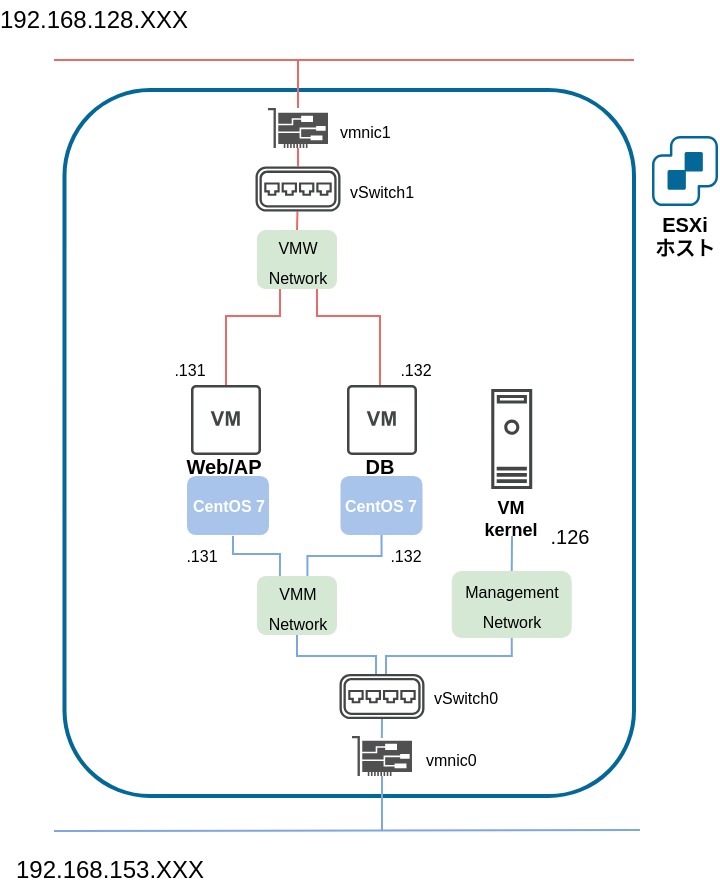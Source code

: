 <mxfile version="12.4.2" type="device" pages="8"><diagram id="AOGmSXaFQ3kRECRz8-NG" name="ESXi内部設定（初期）"><mxGraphModel dx="1024" dy="592" grid="1" gridSize="10" guides="1" tooltips="1" connect="1" arrows="1" fold="1" page="1" pageScale="1" pageWidth="827" pageHeight="1169" math="0" shadow="0"><root><mxCell id="0"/><mxCell id="1" parent="0"/><mxCell id="hvrtAQ7YEWdUAmE0b8nP-4" value="" style="endArrow=none;html=1;strokeColor=#EA6B66;" parent="1" edge="1"><mxGeometry width="50" height="50" relative="1" as="geometry"><mxPoint x="360" y="242" as="sourcePoint"/><mxPoint x="650" y="242" as="targetPoint"/></mxGeometry></mxCell><mxCell id="hvrtAQ7YEWdUAmE0b8nP-5" value="" style="endArrow=none;html=1;strokeColor=#7EA6E0;" parent="1" edge="1"><mxGeometry width="50" height="50" relative="1" as="geometry"><mxPoint x="360" y="627.5" as="sourcePoint"/><mxPoint x="653" y="627" as="targetPoint"/></mxGeometry></mxCell><mxCell id="hvrtAQ7YEWdUAmE0b8nP-10" value="" style="rounded=1;whiteSpace=wrap;html=1;fillColor=none;strokeColor=#036897;strokeWidth=2;" parent="1" vertex="1"><mxGeometry x="365.25" y="257" width="284.75" height="353" as="geometry"/></mxCell><mxCell id="hvrtAQ7YEWdUAmE0b8nP-11" value="" style="endArrow=none;html=1;strokeColor=#EA6B66;" parent="1" source="GyxGllBHGLEauEulgFDV-2" edge="1"><mxGeometry width="50" height="50" relative="1" as="geometry"><mxPoint x="482" y="332" as="sourcePoint"/><mxPoint x="482" y="242" as="targetPoint"/></mxGeometry></mxCell><mxCell id="hvrtAQ7YEWdUAmE0b8nP-15" value="192.168.128.XXX" style="text;html=1;strokeColor=none;fillColor=none;align=center;verticalAlign=middle;whiteSpace=wrap;rounded=0;" parent="1" vertex="1"><mxGeometry x="360" y="212" width="40" height="20" as="geometry"/></mxCell><mxCell id="hvrtAQ7YEWdUAmE0b8nP-17" value="192.168.153.XXX" style="text;html=1;strokeColor=none;fillColor=none;align=center;verticalAlign=middle;whiteSpace=wrap;rounded=0;" parent="1" vertex="1"><mxGeometry x="368" y="637" width="40" height="20" as="geometry"/></mxCell><mxCell id="hvrtAQ7YEWdUAmE0b8nP-24" value=".126" style="text;html=1;strokeColor=none;fillColor=none;align=center;verticalAlign=middle;whiteSpace=wrap;rounded=0;fontSize=10;" parent="1" vertex="1"><mxGeometry x="598.25" y="470" width="40" height="20" as="geometry"/></mxCell><mxCell id="hvrtAQ7YEWdUAmE0b8nP-27" value="" style="pointerEvents=1;shadow=0;dashed=0;html=1;strokeColor=none;fillColor=#434445;aspect=fixed;labelPosition=center;verticalLabelPosition=bottom;verticalAlign=top;align=center;outlineConnect=0;shape=mxgraph.vvd.machine;" parent="1" vertex="1"><mxGeometry x="578.62" y="406.5" width="20.5" height="50" as="geometry"/></mxCell><mxCell id="hvrtAQ7YEWdUAmE0b8nP-30" value="" style="pointerEvents=1;shadow=0;dashed=0;html=1;strokeColor=none;fillColor=#434445;aspect=fixed;labelPosition=center;verticalLabelPosition=bottom;verticalAlign=top;align=center;outlineConnect=0;shape=mxgraph.vvd.virtual_machine;direction=south;rotation=-90;" parent="1" vertex="1"><mxGeometry x="428.5" y="404.5" width="35" height="35" as="geometry"/></mxCell><mxCell id="hvrtAQ7YEWdUAmE0b8nP-31" value="" style="pointerEvents=1;shadow=0;dashed=0;html=1;strokeColor=none;fillColor=#434445;aspect=fixed;labelPosition=center;verticalLabelPosition=bottom;verticalAlign=top;align=center;outlineConnect=0;shape=mxgraph.vvd.virtual_machine;" parent="1" vertex="1"><mxGeometry x="506.5" y="404.5" width="35" height="35" as="geometry"/></mxCell><mxCell id="hvrtAQ7YEWdUAmE0b8nP-32" value="" style="pointerEvents=1;shadow=0;dashed=0;html=1;strokeColor=none;fillColor=#036897;aspect=fixed;labelPosition=center;verticalLabelPosition=bottom;verticalAlign=top;align=center;outlineConnect=0;shape=mxgraph.vvd.vcenter_server;" parent="1" vertex="1"><mxGeometry x="659" y="280" width="33" height="35" as="geometry"/></mxCell><mxCell id="IWztlvJH49a1sMla3YoC-10" value="&lt;div style=&quot;font-size: 8px&quot;&gt;&lt;font style=&quot;font-size: 8px&quot;&gt;&lt;b style=&quot;font-size: 8px&quot;&gt;CentOS 7&lt;/b&gt;&lt;/font&gt;&lt;/div&gt;" style="rounded=1;whiteSpace=wrap;html=1;fontColor=#FFFFFF;fillColor=#A9C4EB;strokeColor=none;fontSize=8;" parent="1" vertex="1"><mxGeometry x="426.5" y="450" width="41" height="29.5" as="geometry"/></mxCell><mxCell id="IWztlvJH49a1sMla3YoC-11" value="&lt;div style=&quot;font-size: 9px&quot;&gt;&lt;font style=&quot;font-size: 9px&quot;&gt;&lt;b style=&quot;font-size: 8px&quot;&gt;CentOS 7&lt;/b&gt;&lt;/font&gt;&lt;/div&gt;" style="rounded=1;whiteSpace=wrap;html=1;fontColor=#FFFFFF;fillColor=#A9C4EB;strokeColor=none;fontSize=10;" parent="1" vertex="1"><mxGeometry x="503.25" y="450" width="41" height="29.5" as="geometry"/></mxCell><mxCell id="skDlzNY5Ckbd2QPgnYaq-8" value="" style="endArrow=none;html=1;strokeColor=#EA6B66;exitX=0.5;exitY=0;exitDx=0;exitDy=0;" parent="1" source="GyxGllBHGLEauEulgFDV-15" target="GyxGllBHGLEauEulgFDV-14" edge="1"><mxGeometry width="50" height="50" relative="1" as="geometry"><mxPoint x="482" y="340" as="sourcePoint"/><mxPoint x="481.66" y="317.76" as="targetPoint"/></mxGeometry></mxCell><mxCell id="skDlzNY5Ckbd2QPgnYaq-15" value="Web/AP" style="text;html=1;strokeColor=none;fillColor=none;align=center;verticalAlign=middle;whiteSpace=wrap;rounded=0;fontStyle=1;fontSize=10;" parent="1" vertex="1"><mxGeometry x="415" y="435" width="60" height="20" as="geometry"/></mxCell><mxCell id="skDlzNY5Ckbd2QPgnYaq-16" value="DB" style="text;html=1;strokeColor=none;fillColor=none;align=center;verticalAlign=middle;whiteSpace=wrap;rounded=0;fontStyle=1;fontSize=10;" parent="1" vertex="1"><mxGeometry x="492.5" y="434.5" width="60" height="20" as="geometry"/></mxCell><mxCell id="jaSMv9Eqb6oltvibKU-k-4" value="" style="rounded=0;orthogonalLoop=1;jettySize=auto;html=1;endArrow=none;endFill=0;strokeColor=#7EA6E0;entryX=0.5;entryY=0;entryDx=0;entryDy=0;" parent="1" target="GyxGllBHGLEauEulgFDV-10" edge="1"><mxGeometry relative="1" as="geometry"><mxPoint x="589" y="480" as="sourcePoint"/><mxPoint x="589" y="500" as="targetPoint"/></mxGeometry></mxCell><mxCell id="skDlzNY5Ckbd2QPgnYaq-17" value="&lt;div style=&quot;font-size: 9px;&quot;&gt;VM&lt;/div&gt;&lt;div style=&quot;font-size: 9px;&quot;&gt;kernel&lt;br style=&quot;font-size: 9px;&quot;&gt;&lt;/div&gt;" style="text;html=1;strokeColor=none;fillColor=none;align=center;verticalAlign=middle;whiteSpace=wrap;rounded=0;fontStyle=1;fontSize=9;" parent="1" vertex="1"><mxGeometry x="572.37" y="460.75" width="33" height="20" as="geometry"/></mxCell><mxCell id="jaSMv9Eqb6oltvibKU-k-6" value="ESXi ホスト" style="text;html=1;strokeColor=none;fillColor=none;align=center;verticalAlign=middle;whiteSpace=wrap;rounded=0;fontStyle=1;fontSize=10;" parent="1" vertex="1"><mxGeometry x="659" y="320" width="33" height="20" as="geometry"/></mxCell><mxCell id="KnAFR7TY3UCttIYJngAn-14" value="" style="edgeStyle=orthogonalEdgeStyle;rounded=0;orthogonalLoop=1;jettySize=auto;html=1;endArrow=none;endFill=0;strokeColor=#7EA6E0;exitX=0.5;exitY=1;exitDx=0;exitDy=0;" parent="1" source="IWztlvJH49a1sMla3YoC-11" edge="1"><mxGeometry relative="1" as="geometry"><mxPoint x="506.71" y="459.71" as="sourcePoint"/><Array as="points"><mxPoint x="523" y="490"/><mxPoint x="487" y="490"/></Array><mxPoint x="486.71" y="500.71" as="targetPoint"/></mxGeometry></mxCell><mxCell id="KnAFR7TY3UCttIYJngAn-15" value="" style="edgeStyle=orthogonalEdgeStyle;rounded=0;orthogonalLoop=1;jettySize=auto;html=1;endArrow=none;endFill=0;strokeColor=#7EA6E0;exitX=0.5;exitY=1;exitDx=0;exitDy=0;" parent="1" edge="1"><mxGeometry relative="1" as="geometry"><mxPoint x="449.504" y="479.996" as="sourcePoint"/><Array as="points"><mxPoint x="450" y="489"/><mxPoint x="473" y="489"/></Array><mxPoint x="472.966" y="500.0" as="targetPoint"/></mxGeometry></mxCell><mxCell id="KnAFR7TY3UCttIYJngAn-16" value="" style="endArrow=none;html=1;strokeColor=#7EA6E0;" parent="1" edge="1"><mxGeometry width="50" height="50" relative="1" as="geometry"><mxPoint x="523.93" y="581" as="sourcePoint"/><mxPoint x="524" y="571" as="targetPoint"/></mxGeometry></mxCell><mxCell id="KnAFR7TY3UCttIYJngAn-18" value=".131" style="text;html=1;strokeColor=none;fillColor=none;align=center;verticalAlign=middle;whiteSpace=wrap;rounded=0;fontSize=8;" parent="1" vertex="1"><mxGeometry x="414" y="479.5" width="40" height="20" as="geometry"/></mxCell><mxCell id="KnAFR7TY3UCttIYJngAn-19" value=".132" style="text;html=1;strokeColor=none;fillColor=none;align=center;verticalAlign=middle;whiteSpace=wrap;rounded=0;fontSize=8;" parent="1" vertex="1"><mxGeometry x="515.87" y="479.5" width="40" height="20" as="geometry"/></mxCell><mxCell id="KnAFR7TY3UCttIYJngAn-20" value=".131" style="text;html=1;strokeColor=none;fillColor=none;align=center;verticalAlign=middle;whiteSpace=wrap;rounded=0;fontSize=8;" parent="1" vertex="1"><mxGeometry x="408" y="386.5" width="40" height="20" as="geometry"/></mxCell><mxCell id="KnAFR7TY3UCttIYJngAn-21" value=".132" style="text;html=1;strokeColor=none;fillColor=none;align=center;verticalAlign=middle;whiteSpace=wrap;rounded=0;fontSize=8;" parent="1" vertex="1"><mxGeometry x="526.13" y="386.5" width="29.87" height="20" as="geometry"/></mxCell><mxCell id="GyxGllBHGLEauEulgFDV-2" value="" style="pointerEvents=1;shadow=0;dashed=0;html=1;strokeColor=none;fillColor=#505050;labelPosition=center;verticalLabelPosition=bottom;verticalAlign=top;outlineConnect=0;align=center;shape=mxgraph.office.devices.nic;" parent="1" vertex="1"><mxGeometry x="467" y="266" width="30" height="20" as="geometry"/></mxCell><mxCell id="GyxGllBHGLEauEulgFDV-4" value="" style="endArrow=none;html=1;strokeColor=#EA6B66;" parent="1" source="GyxGllBHGLEauEulgFDV-14" target="GyxGllBHGLEauEulgFDV-2" edge="1"><mxGeometry width="50" height="50" relative="1" as="geometry"><mxPoint x="482" y="302" as="sourcePoint"/><mxPoint x="482" y="242" as="targetPoint"/></mxGeometry></mxCell><mxCell id="GyxGllBHGLEauEulgFDV-5" value="" style="pointerEvents=1;shadow=0;dashed=0;html=1;strokeColor=none;fillColor=#505050;labelPosition=center;verticalLabelPosition=bottom;verticalAlign=top;outlineConnect=0;align=center;shape=mxgraph.office.devices.nic;" parent="1" vertex="1"><mxGeometry x="509" y="580" width="30" height="20" as="geometry"/></mxCell><mxCell id="GyxGllBHGLEauEulgFDV-6" value="" style="endArrow=none;html=1;strokeColor=#7EA6E0;" parent="1" target="GyxGllBHGLEauEulgFDV-5" edge="1"><mxGeometry width="50" height="50" relative="1" as="geometry"><mxPoint x="524" y="627.0" as="sourcePoint"/><mxPoint x="524" y="607" as="targetPoint"/></mxGeometry></mxCell><mxCell id="GyxGllBHGLEauEulgFDV-12" style="edgeStyle=orthogonalEdgeStyle;rounded=0;orthogonalLoop=1;jettySize=auto;html=1;exitX=0.5;exitY=1;exitDx=0;exitDy=0;endArrow=none;endFill=0;strokeColor=#7EA6E0;" parent="1" source="GyxGllBHGLEauEulgFDV-9" target="GyxGllBHGLEauEulgFDV-11" edge="1"><mxGeometry relative="1" as="geometry"><Array as="points"><mxPoint x="481" y="540"/><mxPoint x="521" y="540"/></Array></mxGeometry></mxCell><mxCell id="GyxGllBHGLEauEulgFDV-9" value="&lt;div align=&quot;center&quot;&gt;&lt;font style=&quot;font-size: 8px&quot; face=&quot;Helvetica&quot;&gt;VMM&lt;/font&gt;&lt;/div&gt;&lt;div align=&quot;center&quot;&gt;&lt;font style=&quot;font-size: 8px&quot; face=&quot;Helvetica&quot;&gt;Network&lt;/font&gt;&lt;/div&gt;" style="rounded=1;whiteSpace=wrap;html=1;align=center;fillColor=#d5e8d4;strokeColor=none;" parent="1" vertex="1"><mxGeometry x="461.5" y="500.0" width="40" height="29.44" as="geometry"/></mxCell><mxCell id="GyxGllBHGLEauEulgFDV-13" style="edgeStyle=orthogonalEdgeStyle;rounded=0;orthogonalLoop=1;jettySize=auto;html=1;exitX=0.5;exitY=1;exitDx=0;exitDy=0;endArrow=none;endFill=0;strokeColor=#7EA6E0;" parent="1" source="GyxGllBHGLEauEulgFDV-10" target="GyxGllBHGLEauEulgFDV-11" edge="1"><mxGeometry relative="1" as="geometry"><Array as="points"><mxPoint x="589" y="540"/><mxPoint x="526" y="540"/></Array></mxGeometry></mxCell><mxCell id="GyxGllBHGLEauEulgFDV-10" value="&lt;div&gt;&lt;font style=&quot;font-size: 8px&quot;&gt;Management&lt;/font&gt;&lt;/div&gt;&lt;div&gt;&lt;font style=&quot;font-size: 8px&quot;&gt;Network&lt;/font&gt;&lt;/div&gt;" style="rounded=1;whiteSpace=wrap;html=1;fillColor=#d5e8d4;strokeColor=none;" parent="1" vertex="1"><mxGeometry x="558.87" y="497.5" width="60" height="33.5" as="geometry"/></mxCell><mxCell id="GyxGllBHGLEauEulgFDV-11" value="" style="pointerEvents=1;shadow=0;dashed=0;html=1;strokeColor=none;fillColor=#434445;aspect=fixed;labelPosition=center;verticalLabelPosition=bottom;verticalAlign=top;align=center;outlineConnect=0;shape=mxgraph.vvd.virtual_switch;fontSize=10;" parent="1" vertex="1"><mxGeometry x="502.75" y="548.97" width="42.5" height="22.53" as="geometry"/></mxCell><mxCell id="GyxGllBHGLEauEulgFDV-14" value="" style="pointerEvents=1;shadow=0;dashed=0;html=1;strokeColor=none;fillColor=#434445;aspect=fixed;labelPosition=center;verticalLabelPosition=bottom;verticalAlign=top;align=center;outlineConnect=0;shape=mxgraph.vvd.virtual_switch;fontSize=10;" parent="1" vertex="1"><mxGeometry x="460.75" y="295.23" width="42.5" height="22.53" as="geometry"/></mxCell><mxCell id="GyxGllBHGLEauEulgFDV-16" style="edgeStyle=orthogonalEdgeStyle;rounded=0;orthogonalLoop=1;jettySize=auto;html=1;endArrow=none;endFill=0;strokeColor=#EA6B66;" parent="1" source="GyxGllBHGLEauEulgFDV-15" target="hvrtAQ7YEWdUAmE0b8nP-30" edge="1"><mxGeometry relative="1" as="geometry"><Array as="points"><mxPoint x="473" y="370"/><mxPoint x="446" y="370"/></Array><mxPoint x="473" y="359" as="sourcePoint"/><mxPoint x="446" y="401" as="targetPoint"/></mxGeometry></mxCell><mxCell id="GyxGllBHGLEauEulgFDV-17" style="edgeStyle=orthogonalEdgeStyle;rounded=0;orthogonalLoop=1;jettySize=auto;html=1;exitX=0.75;exitY=1;exitDx=0;exitDy=0;endArrow=none;endFill=0;strokeColor=#EA6B66;" parent="1" source="GyxGllBHGLEauEulgFDV-15" target="hvrtAQ7YEWdUAmE0b8nP-31" edge="1"><mxGeometry relative="1" as="geometry"><Array as="points"><mxPoint x="492" y="370"/><mxPoint x="523" y="370"/></Array></mxGeometry></mxCell><mxCell id="GyxGllBHGLEauEulgFDV-15" value="&lt;div align=&quot;center&quot;&gt;&lt;font style=&quot;font-size: 8px&quot; face=&quot;Helvetica&quot;&gt;VMW&lt;/font&gt;&lt;/div&gt;&lt;div align=&quot;center&quot;&gt;&lt;font style=&quot;font-size: 8px&quot; face=&quot;Helvetica&quot;&gt;Network&lt;/font&gt;&lt;/div&gt;" style="rounded=1;whiteSpace=wrap;html=1;align=center;fillColor=#d5e8d4;strokeColor=none;" parent="1" vertex="1"><mxGeometry x="461.5" y="327.06" width="40" height="29.44" as="geometry"/></mxCell><mxCell id="GyxGllBHGLEauEulgFDV-18" value="&lt;font style=&quot;font-size: 8px&quot;&gt;vSwitch0&lt;/font&gt;" style="text;html=1;" parent="1" vertex="1"><mxGeometry x="548.25" y="546.23" width="50" height="30" as="geometry"/></mxCell><mxCell id="GyxGllBHGLEauEulgFDV-19" value="&lt;font style=&quot;font-size: 8px&quot;&gt;vSwitch1&lt;/font&gt;" style="text;html=1;" parent="1" vertex="1"><mxGeometry x="506" y="292.5" width="50" height="30" as="geometry"/></mxCell><mxCell id="GyxGllBHGLEauEulgFDV-20" value="&lt;font style=&quot;font-size: 8px&quot;&gt;vmnic0&lt;/font&gt;" style="text;html=1;" parent="1" vertex="1"><mxGeometry x="543.5" y="577" width="40" height="30" as="geometry"/></mxCell><mxCell id="GyxGllBHGLEauEulgFDV-21" value="&lt;font style=&quot;font-size: 8px&quot;&gt;vmnic1&lt;/font&gt;" style="text;html=1;" parent="1" vertex="1"><mxGeometry x="500.5" y="263" width="40" height="30" as="geometry"/></mxCell></root></mxGraphModel></diagram><diagram name="ESXi内部設定（修正）" id="etrXGyUkw7dNVc1uvBSe"><mxGraphModel dx="341" dy="197" grid="1" gridSize="10" guides="1" tooltips="1" connect="1" arrows="1" fold="1" page="1" pageScale="1" pageWidth="827" pageHeight="1169" math="0" shadow="0"><root><mxCell id="THw71fOaDb2XdB7uqF3i-0"/><mxCell id="THw71fOaDb2XdB7uqF3i-1" parent="THw71fOaDb2XdB7uqF3i-0"/><mxCell id="THw71fOaDb2XdB7uqF3i-2" value="" style="endArrow=none;html=1;strokeColor=#EA6B66;" parent="THw71fOaDb2XdB7uqF3i-1" edge="1"><mxGeometry width="50" height="50" relative="1" as="geometry"><mxPoint x="360" y="234" as="sourcePoint"/><mxPoint x="650" y="234" as="targetPoint"/></mxGeometry></mxCell><mxCell id="THw71fOaDb2XdB7uqF3i-3" value="" style="endArrow=none;html=1;strokeColor=#7EA6E0;" parent="THw71fOaDb2XdB7uqF3i-1" edge="1"><mxGeometry width="50" height="50" relative="1" as="geometry"><mxPoint x="360" y="627.5" as="sourcePoint"/><mxPoint x="653" y="627" as="targetPoint"/></mxGeometry></mxCell><mxCell id="THw71fOaDb2XdB7uqF3i-4" value="" style="rounded=1;whiteSpace=wrap;html=1;fillColor=none;strokeColor=#036897;strokeWidth=2;" parent="THw71fOaDb2XdB7uqF3i-1" vertex="1"><mxGeometry x="378.5" y="250" width="301.5" height="361" as="geometry"/></mxCell><mxCell id="THw71fOaDb2XdB7uqF3i-5" value="" style="endArrow=none;html=1;strokeColor=#EA6B66;" parent="THw71fOaDb2XdB7uqF3i-1" source="THw71fOaDb2XdB7uqF3i-28" edge="1"><mxGeometry width="50" height="50" relative="1" as="geometry"><mxPoint x="446" y="324" as="sourcePoint"/><mxPoint x="446" y="234" as="targetPoint"/></mxGeometry></mxCell><mxCell id="THw71fOaDb2XdB7uqF3i-6" value="192.168.128.XXX" style="text;html=1;strokeColor=none;fillColor=none;align=center;verticalAlign=middle;whiteSpace=wrap;rounded=0;" parent="THw71fOaDb2XdB7uqF3i-1" vertex="1"><mxGeometry x="360" y="204" width="40" height="20" as="geometry"/></mxCell><mxCell id="THw71fOaDb2XdB7uqF3i-7" value="192.168.153.XXX" style="text;html=1;strokeColor=none;fillColor=none;align=center;verticalAlign=middle;whiteSpace=wrap;rounded=0;" parent="THw71fOaDb2XdB7uqF3i-1" vertex="1"><mxGeometry x="368" y="637" width="40" height="20" as="geometry"/></mxCell><mxCell id="THw71fOaDb2XdB7uqF3i-8" value=".126" style="text;html=1;strokeColor=none;fillColor=none;align=center;verticalAlign=middle;whiteSpace=wrap;rounded=0;fontSize=8;" parent="THw71fOaDb2XdB7uqF3i-1" vertex="1"><mxGeometry x="598.25" y="470" width="40" height="20" as="geometry"/></mxCell><mxCell id="THw71fOaDb2XdB7uqF3i-9" value="" style="pointerEvents=1;shadow=0;dashed=0;html=1;strokeColor=none;fillColor=#434445;aspect=fixed;labelPosition=center;verticalLabelPosition=bottom;verticalAlign=top;align=center;outlineConnect=0;shape=mxgraph.vvd.machine;" parent="THw71fOaDb2XdB7uqF3i-1" vertex="1"><mxGeometry x="578.62" y="406.5" width="20.5" height="50" as="geometry"/></mxCell><mxCell id="MrMtccMw-W2r0QdzIDe1-4" style="edgeStyle=orthogonalEdgeStyle;rounded=0;orthogonalLoop=1;jettySize=auto;html=1;entryX=0.5;entryY=1;entryDx=0;entryDy=0;endArrow=none;endFill=0;strokeColor=#82b366;fontSize=8;exitX=0.629;exitY=0.027;exitDx=0;exitDy=0;exitPerimeter=0;fillColor=#d5e8d4;" parent="THw71fOaDb2XdB7uqF3i-1" source="THw71fOaDb2XdB7uqF3i-10" target="MrMtccMw-W2r0QdzIDe1-0" edge="1"><mxGeometry relative="1" as="geometry"><mxPoint x="450" y="404" as="sourcePoint"/><Array as="points"><mxPoint x="450" y="390"/><mxPoint x="590" y="390"/></Array></mxGeometry></mxCell><mxCell id="THw71fOaDb2XdB7uqF3i-10" value="" style="pointerEvents=1;shadow=0;dashed=0;html=1;strokeColor=none;fillColor=#434445;aspect=fixed;labelPosition=center;verticalLabelPosition=bottom;verticalAlign=top;align=center;outlineConnect=0;shape=mxgraph.vvd.virtual_machine;direction=south;rotation=-90;" parent="THw71fOaDb2XdB7uqF3i-1" vertex="1"><mxGeometry x="428.5" y="404.5" width="35" height="35" as="geometry"/></mxCell><mxCell id="MrMtccMw-W2r0QdzIDe1-3" style="edgeStyle=orthogonalEdgeStyle;rounded=0;orthogonalLoop=1;jettySize=auto;html=1;entryX=0.75;entryY=1;entryDx=0;entryDy=0;endArrow=none;endFill=0;strokeColor=#82b366;fontSize=8;fillColor=#d5e8d4;" parent="THw71fOaDb2XdB7uqF3i-1" source="THw71fOaDb2XdB7uqF3i-11" target="MrMtccMw-W2r0QdzIDe1-0" edge="1"><mxGeometry relative="1" as="geometry"><Array as="points"><mxPoint x="524" y="400"/><mxPoint x="600" y="400"/></Array></mxGeometry></mxCell><mxCell id="THw71fOaDb2XdB7uqF3i-11" value="" style="pointerEvents=1;shadow=0;dashed=0;html=1;strokeColor=none;fillColor=#434445;aspect=fixed;labelPosition=center;verticalLabelPosition=bottom;verticalAlign=top;align=center;outlineConnect=0;shape=mxgraph.vvd.virtual_machine;" parent="THw71fOaDb2XdB7uqF3i-1" vertex="1"><mxGeometry x="506.5" y="404.5" width="35" height="35" as="geometry"/></mxCell><mxCell id="THw71fOaDb2XdB7uqF3i-12" value="" style="pointerEvents=1;shadow=0;dashed=0;html=1;strokeColor=none;fillColor=#036897;aspect=fixed;labelPosition=center;verticalLabelPosition=bottom;verticalAlign=top;align=center;outlineConnect=0;shape=mxgraph.vvd.vcenter_server;" parent="THw71fOaDb2XdB7uqF3i-1" vertex="1"><mxGeometry x="690" y="269.5" width="33" height="35" as="geometry"/></mxCell><mxCell id="THw71fOaDb2XdB7uqF3i-13" value="&lt;div style=&quot;font-size: 8px&quot;&gt;&lt;font style=&quot;font-size: 8px&quot;&gt;&lt;b style=&quot;font-size: 8px&quot;&gt;CentOS 7&lt;/b&gt;&lt;/font&gt;&lt;/div&gt;" style="rounded=1;whiteSpace=wrap;html=1;fontColor=#FFFFFF;fillColor=#A9C4EB;strokeColor=none;fontSize=8;" parent="THw71fOaDb2XdB7uqF3i-1" vertex="1"><mxGeometry x="426.5" y="450" width="41" height="29.5" as="geometry"/></mxCell><mxCell id="THw71fOaDb2XdB7uqF3i-14" value="&lt;div style=&quot;font-size: 9px&quot;&gt;&lt;font style=&quot;font-size: 9px&quot;&gt;&lt;b style=&quot;font-size: 8px&quot;&gt;CentOS 7&lt;/b&gt;&lt;/font&gt;&lt;/div&gt;" style="rounded=1;whiteSpace=wrap;html=1;fontColor=#FFFFFF;fillColor=#A9C4EB;strokeColor=none;fontSize=10;" parent="THw71fOaDb2XdB7uqF3i-1" vertex="1"><mxGeometry x="503.25" y="450" width="41" height="29.5" as="geometry"/></mxCell><mxCell id="THw71fOaDb2XdB7uqF3i-15" value="" style="endArrow=none;html=1;strokeColor=#EA6B66;exitX=0.5;exitY=0;exitDx=0;exitDy=0;" parent="THw71fOaDb2XdB7uqF3i-1" source="THw71fOaDb2XdB7uqF3i-40" target="THw71fOaDb2XdB7uqF3i-37" edge="1"><mxGeometry width="50" height="50" relative="1" as="geometry"><mxPoint x="446" y="332" as="sourcePoint"/><mxPoint x="445.66" y="309.76" as="targetPoint"/></mxGeometry></mxCell><mxCell id="THw71fOaDb2XdB7uqF3i-16" value="Web/AP" style="text;html=1;strokeColor=none;fillColor=none;align=center;verticalAlign=middle;whiteSpace=wrap;rounded=0;fontStyle=1;fontSize=9;" parent="THw71fOaDb2XdB7uqF3i-1" vertex="1"><mxGeometry x="415" y="434" width="60" height="20" as="geometry"/></mxCell><mxCell id="THw71fOaDb2XdB7uqF3i-17" value="DB" style="text;html=1;strokeColor=none;fillColor=none;align=center;verticalAlign=middle;whiteSpace=wrap;rounded=0;fontStyle=1;fontSize=9;" parent="THw71fOaDb2XdB7uqF3i-1" vertex="1"><mxGeometry x="492.5" y="434.5" width="60" height="20" as="geometry"/></mxCell><mxCell id="THw71fOaDb2XdB7uqF3i-18" value="" style="rounded=0;orthogonalLoop=1;jettySize=auto;html=1;endArrow=none;endFill=0;strokeColor=#7EA6E0;entryX=0.5;entryY=0;entryDx=0;entryDy=0;" parent="THw71fOaDb2XdB7uqF3i-1" target="THw71fOaDb2XdB7uqF3i-35" edge="1"><mxGeometry relative="1" as="geometry"><mxPoint x="589" y="480" as="sourcePoint"/><mxPoint x="589" y="500" as="targetPoint"/></mxGeometry></mxCell><mxCell id="THw71fOaDb2XdB7uqF3i-19" value="&lt;div style=&quot;font-size: 9px;&quot;&gt;VM&lt;/div&gt;&lt;div style=&quot;font-size: 9px;&quot;&gt;kernel&lt;br style=&quot;font-size: 9px;&quot;&gt;&lt;/div&gt;" style="text;html=1;strokeColor=none;fillColor=none;align=center;verticalAlign=middle;whiteSpace=wrap;rounded=0;fontStyle=1;fontSize=9;" parent="THw71fOaDb2XdB7uqF3i-1" vertex="1"><mxGeometry x="572.37" y="460.75" width="33" height="20" as="geometry"/></mxCell><mxCell id="THw71fOaDb2XdB7uqF3i-20" value="ESXi ホスト" style="text;html=1;strokeColor=none;fillColor=none;align=center;verticalAlign=middle;whiteSpace=wrap;rounded=0;fontStyle=1;fontSize=10;" parent="THw71fOaDb2XdB7uqF3i-1" vertex="1"><mxGeometry x="690" y="310" width="33" height="19.5" as="geometry"/></mxCell><mxCell id="THw71fOaDb2XdB7uqF3i-21" value="" style="edgeStyle=orthogonalEdgeStyle;rounded=0;orthogonalLoop=1;jettySize=auto;html=1;endArrow=none;endFill=0;strokeColor=#7EA6E0;exitX=0.5;exitY=1;exitDx=0;exitDy=0;" parent="THw71fOaDb2XdB7uqF3i-1" source="THw71fOaDb2XdB7uqF3i-14" edge="1"><mxGeometry relative="1" as="geometry"><mxPoint x="506.71" y="459.71" as="sourcePoint"/><Array as="points"><mxPoint x="523" y="490"/><mxPoint x="487" y="490"/></Array><mxPoint x="486.71" y="500.71" as="targetPoint"/></mxGeometry></mxCell><mxCell id="THw71fOaDb2XdB7uqF3i-22" value="" style="edgeStyle=orthogonalEdgeStyle;rounded=0;orthogonalLoop=1;jettySize=auto;html=1;endArrow=none;endFill=0;strokeColor=#7EA6E0;exitX=0.5;exitY=1;exitDx=0;exitDy=0;" parent="THw71fOaDb2XdB7uqF3i-1" edge="1"><mxGeometry relative="1" as="geometry"><mxPoint x="449.504" y="479.996" as="sourcePoint"/><Array as="points"><mxPoint x="450" y="489"/><mxPoint x="473" y="489"/></Array><mxPoint x="472.966" y="500.0" as="targetPoint"/></mxGeometry></mxCell><mxCell id="THw71fOaDb2XdB7uqF3i-23" value="" style="endArrow=none;html=1;strokeColor=#7EA6E0;" parent="THw71fOaDb2XdB7uqF3i-1" edge="1"><mxGeometry width="50" height="50" relative="1" as="geometry"><mxPoint x="523.93" y="581" as="sourcePoint"/><mxPoint x="524" y="571" as="targetPoint"/></mxGeometry></mxCell><mxCell id="THw71fOaDb2XdB7uqF3i-24" value=".131" style="text;html=1;strokeColor=none;fillColor=none;align=center;verticalAlign=middle;whiteSpace=wrap;rounded=0;fontSize=8;" parent="THw71fOaDb2XdB7uqF3i-1" vertex="1"><mxGeometry x="414" y="477.5" width="40" height="20" as="geometry"/></mxCell><mxCell id="THw71fOaDb2XdB7uqF3i-25" value=".132" style="text;html=1;strokeColor=none;fillColor=none;align=center;verticalAlign=middle;whiteSpace=wrap;rounded=0;fontSize=8;" parent="THw71fOaDb2XdB7uqF3i-1" vertex="1"><mxGeometry x="515.22" y="477.5" width="40" height="20" as="geometry"/></mxCell><mxCell id="THw71fOaDb2XdB7uqF3i-26" value=".131" style="text;html=1;strokeColor=none;fillColor=none;align=center;verticalAlign=middle;whiteSpace=wrap;rounded=0;fontSize=8;" parent="THw71fOaDb2XdB7uqF3i-1" vertex="1"><mxGeometry x="414" y="386.5" width="40" height="20" as="geometry"/></mxCell><mxCell id="THw71fOaDb2XdB7uqF3i-27" value=".133" style="text;html=1;strokeColor=none;fillColor=none;align=center;verticalAlign=middle;whiteSpace=wrap;rounded=0;fontSize=8;" parent="THw71fOaDb2XdB7uqF3i-1" vertex="1"><mxGeometry x="488" y="333" width="29.87" height="20" as="geometry"/></mxCell><mxCell id="THw71fOaDb2XdB7uqF3i-28" value="" style="pointerEvents=1;shadow=0;dashed=0;html=1;strokeColor=none;fillColor=#505050;labelPosition=center;verticalLabelPosition=bottom;verticalAlign=top;outlineConnect=0;align=center;shape=mxgraph.office.devices.nic;" parent="THw71fOaDb2XdB7uqF3i-1" vertex="1"><mxGeometry x="431" y="258" width="30" height="20" as="geometry"/></mxCell><mxCell id="THw71fOaDb2XdB7uqF3i-29" value="" style="endArrow=none;html=1;strokeColor=#EA6B66;" parent="THw71fOaDb2XdB7uqF3i-1" source="THw71fOaDb2XdB7uqF3i-37" target="THw71fOaDb2XdB7uqF3i-28" edge="1"><mxGeometry width="50" height="50" relative="1" as="geometry"><mxPoint x="446" y="294" as="sourcePoint"/><mxPoint x="446" y="234" as="targetPoint"/></mxGeometry></mxCell><mxCell id="THw71fOaDb2XdB7uqF3i-30" value="" style="pointerEvents=1;shadow=0;dashed=0;html=1;strokeColor=none;fillColor=#505050;labelPosition=center;verticalLabelPosition=bottom;verticalAlign=top;outlineConnect=0;align=center;shape=mxgraph.office.devices.nic;" parent="THw71fOaDb2XdB7uqF3i-1" vertex="1"><mxGeometry x="509" y="580" width="30" height="20" as="geometry"/></mxCell><mxCell id="THw71fOaDb2XdB7uqF3i-31" value="" style="endArrow=none;html=1;strokeColor=#7EA6E0;" parent="THw71fOaDb2XdB7uqF3i-1" target="THw71fOaDb2XdB7uqF3i-30" edge="1"><mxGeometry width="50" height="50" relative="1" as="geometry"><mxPoint x="524" y="627.0" as="sourcePoint"/><mxPoint x="524" y="607" as="targetPoint"/></mxGeometry></mxCell><mxCell id="THw71fOaDb2XdB7uqF3i-32" style="edgeStyle=orthogonalEdgeStyle;rounded=0;orthogonalLoop=1;jettySize=auto;html=1;exitX=0.5;exitY=1;exitDx=0;exitDy=0;endArrow=none;endFill=0;strokeColor=#7EA6E0;" parent="THw71fOaDb2XdB7uqF3i-1" source="THw71fOaDb2XdB7uqF3i-33" target="THw71fOaDb2XdB7uqF3i-36" edge="1"><mxGeometry relative="1" as="geometry"><Array as="points"><mxPoint x="481" y="540"/><mxPoint x="521" y="540"/></Array></mxGeometry></mxCell><mxCell id="q3v6hkrIUOkaZKBi0FVT-0" style="edgeStyle=orthogonalEdgeStyle;rounded=0;orthogonalLoop=1;jettySize=auto;html=1;entryX=0.5;entryY=1;entryDx=0;entryDy=0;endArrow=none;endFill=0;fillColor=#dae8fc;strokeColor=#7EA6E0;" parent="THw71fOaDb2XdB7uqF3i-1" source="THw71fOaDb2XdB7uqF3i-33" target="OiCP5hcKKHMoxh3AisNC-4" edge="1"><mxGeometry relative="1" as="geometry"><Array as="points"><mxPoint x="482" y="380"/><mxPoint x="526" y="380"/></Array></mxGeometry></mxCell><mxCell id="THw71fOaDb2XdB7uqF3i-33" value="&lt;div align=&quot;center&quot;&gt;&lt;font style=&quot;font-size: 8px&quot; face=&quot;Helvetica&quot;&gt;VMM&lt;/font&gt;&lt;/div&gt;&lt;div align=&quot;center&quot;&gt;&lt;font style=&quot;font-size: 8px&quot; face=&quot;Helvetica&quot;&gt;Network&lt;/font&gt;&lt;/div&gt;" style="rounded=1;whiteSpace=wrap;html=1;align=center;fillColor=#d5e8d4;strokeColor=none;" parent="THw71fOaDb2XdB7uqF3i-1" vertex="1"><mxGeometry x="461.5" y="500.0" width="40" height="29.44" as="geometry"/></mxCell><mxCell id="THw71fOaDb2XdB7uqF3i-34" style="edgeStyle=orthogonalEdgeStyle;rounded=0;orthogonalLoop=1;jettySize=auto;html=1;exitX=0.5;exitY=1;exitDx=0;exitDy=0;endArrow=none;endFill=0;strokeColor=#7EA6E0;" parent="THw71fOaDb2XdB7uqF3i-1" source="THw71fOaDb2XdB7uqF3i-35" target="THw71fOaDb2XdB7uqF3i-36" edge="1"><mxGeometry relative="1" as="geometry"><Array as="points"><mxPoint x="589" y="540"/><mxPoint x="526" y="540"/></Array></mxGeometry></mxCell><mxCell id="THw71fOaDb2XdB7uqF3i-35" value="&lt;div&gt;&lt;font style=&quot;font-size: 8px&quot;&gt;Management&lt;/font&gt;&lt;/div&gt;&lt;div&gt;&lt;font style=&quot;font-size: 8px&quot;&gt;Network&lt;/font&gt;&lt;/div&gt;" style="rounded=1;whiteSpace=wrap;html=1;fillColor=#d5e8d4;strokeColor=none;" parent="THw71fOaDb2XdB7uqF3i-1" vertex="1"><mxGeometry x="558.87" y="497.5" width="60" height="33.5" as="geometry"/></mxCell><mxCell id="THw71fOaDb2XdB7uqF3i-36" value="" style="pointerEvents=1;shadow=0;dashed=0;html=1;strokeColor=none;fillColor=#434445;aspect=fixed;labelPosition=center;verticalLabelPosition=bottom;verticalAlign=top;align=center;outlineConnect=0;shape=mxgraph.vvd.virtual_switch;fontSize=10;" parent="THw71fOaDb2XdB7uqF3i-1" vertex="1"><mxGeometry x="502.75" y="548.97" width="42.5" height="22.53" as="geometry"/></mxCell><mxCell id="THw71fOaDb2XdB7uqF3i-37" value="" style="pointerEvents=1;shadow=0;dashed=0;html=1;strokeColor=none;fillColor=#434445;aspect=fixed;labelPosition=center;verticalLabelPosition=bottom;verticalAlign=top;align=center;outlineConnect=0;shape=mxgraph.vvd.virtual_switch;fontSize=10;" parent="THw71fOaDb2XdB7uqF3i-1" vertex="1"><mxGeometry x="424.75" y="287.23" width="42.5" height="22.53" as="geometry"/></mxCell><mxCell id="THw71fOaDb2XdB7uqF3i-38" style="rounded=0;orthogonalLoop=1;jettySize=auto;html=1;endArrow=none;endFill=0;strokeColor=#EA6B66;exitX=0.5;exitY=1;exitDx=0;exitDy=0;" parent="THw71fOaDb2XdB7uqF3i-1" source="THw71fOaDb2XdB7uqF3i-40" target="THw71fOaDb2XdB7uqF3i-10" edge="1"><mxGeometry relative="1" as="geometry"><mxPoint x="473" y="359" as="sourcePoint"/><mxPoint x="446" y="405" as="targetPoint"/></mxGeometry></mxCell><mxCell id="THw71fOaDb2XdB7uqF3i-40" value="&lt;div align=&quot;center&quot;&gt;&lt;font style=&quot;font-size: 8px&quot; face=&quot;Helvetica&quot;&gt;VMW&lt;/font&gt;&lt;/div&gt;&lt;div align=&quot;center&quot;&gt;&lt;font style=&quot;font-size: 8px&quot; face=&quot;Helvetica&quot;&gt;Network&lt;/font&gt;&lt;/div&gt;" style="rounded=1;whiteSpace=wrap;html=1;align=center;fillColor=#d5e8d4;strokeColor=none;" parent="THw71fOaDb2XdB7uqF3i-1" vertex="1"><mxGeometry x="425.5" y="317.06" width="40" height="29.44" as="geometry"/></mxCell><mxCell id="THw71fOaDb2XdB7uqF3i-41" value="&lt;font style=&quot;font-size: 8px&quot;&gt;vSwitch0&lt;/font&gt;" style="text;html=1;" parent="THw71fOaDb2XdB7uqF3i-1" vertex="1"><mxGeometry x="548.25" y="546.23" width="50" height="30" as="geometry"/></mxCell><mxCell id="THw71fOaDb2XdB7uqF3i-42" value="&lt;font style=&quot;font-size: 8px&quot;&gt;vSwitch1&lt;/font&gt;" style="text;html=1;" parent="THw71fOaDb2XdB7uqF3i-1" vertex="1"><mxGeometry x="470" y="284.5" width="50" height="30" as="geometry"/></mxCell><mxCell id="THw71fOaDb2XdB7uqF3i-43" value="&lt;font style=&quot;font-size: 8px&quot;&gt;vmnic0&lt;/font&gt;" style="text;html=1;" parent="THw71fOaDb2XdB7uqF3i-1" vertex="1"><mxGeometry x="543.5" y="577" width="40" height="30" as="geometry"/></mxCell><mxCell id="THw71fOaDb2XdB7uqF3i-44" value="&lt;font style=&quot;font-size: 8px&quot;&gt;vmnic1&lt;/font&gt;" style="text;html=1;" parent="THw71fOaDb2XdB7uqF3i-1" vertex="1"><mxGeometry x="464.5" y="255" width="40" height="30" as="geometry"/></mxCell><mxCell id="OiCP5hcKKHMoxh3AisNC-0" value="" style="pointerEvents=1;shadow=0;dashed=0;html=1;strokeColor=none;fillColor=#434445;aspect=fixed;labelPosition=center;verticalLabelPosition=bottom;verticalAlign=top;align=center;outlineConnect=0;shape=mxgraph.vvd.virtual_machine;" parent="THw71fOaDb2XdB7uqF3i-1" vertex="1"><mxGeometry x="514.43" y="340" width="20" height="20" as="geometry"/></mxCell><mxCell id="OiCP5hcKKHMoxh3AisNC-2" style="edgeStyle=orthogonalEdgeStyle;rounded=0;orthogonalLoop=1;jettySize=auto;html=1;exitX=0.632;exitY=1.01;exitDx=0;exitDy=0;endArrow=none;endFill=0;strokeColor=#EA6B66;exitPerimeter=0;" parent="THw71fOaDb2XdB7uqF3i-1" source="THw71fOaDb2XdB7uqF3i-40" target="OiCP5hcKKHMoxh3AisNC-0" edge="1"><mxGeometry relative="1" as="geometry"><Array as="points"><mxPoint x="451" y="352"/></Array><mxPoint x="491.542" y="346.447" as="sourcePoint"/><mxPoint x="510" y="352" as="targetPoint"/></mxGeometry></mxCell><mxCell id="OiCP5hcKKHMoxh3AisNC-3" value="NATルータ" style="text;html=1;strokeColor=none;fillColor=none;align=center;verticalAlign=middle;whiteSpace=wrap;rounded=0;fontStyle=1;fontSize=5;" parent="THw71fOaDb2XdB7uqF3i-1" vertex="1"><mxGeometry x="504.31" y="359" width="39.94" height="6.5" as="geometry"/></mxCell><mxCell id="OiCP5hcKKHMoxh3AisNC-4" value="&lt;div style=&quot;font-size: 6px;&quot;&gt;&lt;font style=&quot;font-size: 6px;&quot;&gt;&lt;b style=&quot;font-size: 6px;&quot;&gt;VyOS&lt;/b&gt;&lt;/font&gt;&lt;/div&gt;" style="rounded=1;whiteSpace=wrap;html=1;fontColor=#FFFFFF;fillColor=#A9C4EB;strokeColor=none;fontSize=6;verticalAlign=middle;labelPosition=center;verticalLabelPosition=middle;align=center;" parent="THw71fOaDb2XdB7uqF3i-1" vertex="1"><mxGeometry x="512.37" y="366.5" width="26.63" height="10" as="geometry"/></mxCell><mxCell id="MrMtccMw-W2r0QdzIDe1-1" style="edgeStyle=orthogonalEdgeStyle;rounded=0;orthogonalLoop=1;jettySize=auto;html=1;entryX=0.5;entryY=0;entryDx=0;entryDy=0;endArrow=none;endFill=0;strokeColor=#7EA6E0;fontSize=8;" parent="THw71fOaDb2XdB7uqF3i-1" source="-Y2ZTvbwtlRhGhxO2IcN-0" target="MrMtccMw-W2r0QdzIDe1-0" edge="1"><mxGeometry relative="1" as="geometry"/></mxCell><mxCell id="-Y2ZTvbwtlRhGhxO2IcN-0" value="" style="pointerEvents=1;shadow=0;dashed=0;html=1;strokeColor=none;fillColor=#434445;aspect=fixed;labelPosition=center;verticalLabelPosition=bottom;verticalAlign=top;align=center;outlineConnect=0;shape=mxgraph.vvd.virtual_switch;fontSize=10;" parent="THw71fOaDb2XdB7uqF3i-1" vertex="1"><mxGeometry x="568.75" y="288.23" width="42.5" height="22.53" as="geometry"/></mxCell><mxCell id="MrMtccMw-W2r0QdzIDe1-2" style="edgeStyle=orthogonalEdgeStyle;rounded=0;orthogonalLoop=1;jettySize=auto;html=1;endArrow=none;endFill=0;strokeColor=#82b366;fontSize=8;exitX=0.25;exitY=1;exitDx=0;exitDy=0;fillColor=#d5e8d4;" parent="THw71fOaDb2XdB7uqF3i-1" source="MrMtccMw-W2r0QdzIDe1-0" target="OiCP5hcKKHMoxh3AisNC-0" edge="1"><mxGeometry relative="1" as="geometry"><mxPoint x="580" y="347" as="sourcePoint"/><Array as="points"><mxPoint x="580" y="352"/><mxPoint x="530" y="352"/></Array></mxGeometry></mxCell><mxCell id="MrMtccMw-W2r0QdzIDe1-0" value="&lt;div align=&quot;center&quot;&gt;&lt;font style=&quot;font-size: 8px&quot; face=&quot;Helvetica&quot;&gt;VMP&lt;/font&gt;&lt;/div&gt;&lt;div align=&quot;center&quot;&gt;&lt;font style=&quot;font-size: 8px&quot; face=&quot;Helvetica&quot;&gt;Network&lt;/font&gt;&lt;/div&gt;" style="rounded=1;whiteSpace=wrap;html=1;align=center;fillColor=#d5e8d4;strokeColor=none;" parent="THw71fOaDb2XdB7uqF3i-1" vertex="1"><mxGeometry x="570" y="317.06" width="40" height="29.44" as="geometry"/></mxCell><mxCell id="MrMtccMw-W2r0QdzIDe1-5" value=".131" style="text;html=1;strokeColor=none;fillColor=none;align=center;verticalAlign=middle;whiteSpace=wrap;rounded=0;fontSize=8;" parent="THw71fOaDb2XdB7uqF3i-1" vertex="1"><mxGeometry x="446" y="387.5" width="40" height="20" as="geometry"/></mxCell><mxCell id="MrMtccMw-W2r0QdzIDe1-6" value=".132" style="text;html=1;strokeColor=none;fillColor=none;align=center;verticalAlign=middle;whiteSpace=wrap;rounded=0;fontSize=8;" parent="THw71fOaDb2XdB7uqF3i-1" vertex="1"><mxGeometry x="493.43" y="387.5" width="40" height="20" as="geometry"/></mxCell><mxCell id="MrMtccMw-W2r0QdzIDe1-7" value=".133" style="text;html=1;strokeColor=none;fillColor=none;align=center;verticalAlign=middle;whiteSpace=wrap;rounded=0;fontSize=8;" parent="THw71fOaDb2XdB7uqF3i-1" vertex="1"><mxGeometry x="525.75" y="333" width="40" height="20" as="geometry"/></mxCell><mxCell id="MrMtccMw-W2r0QdzIDe1-8" value="&lt;font style=&quot;font-size: 8px&quot;&gt;vSwitch2&lt;/font&gt;" style="text;html=1;" parent="THw71fOaDb2XdB7uqF3i-1" vertex="1"><mxGeometry x="613.25" y="283.5" width="50" height="30" as="geometry"/></mxCell><mxCell id="MrMtccMw-W2r0QdzIDe1-9" value="&lt;font style=&quot;font-size: 8px&quot;&gt;192.168.175.XXX&lt;/font&gt;" style="text;html=1;strokeColor=none;fillColor=none;align=center;verticalAlign=middle;whiteSpace=wrap;rounded=0;" parent="THw71fOaDb2XdB7uqF3i-1" vertex="1"><mxGeometry x="623.25" y="321.78" width="40" height="20" as="geometry"/></mxCell><mxCell id="q3v6hkrIUOkaZKBi0FVT-1" value=".133" style="text;html=1;strokeColor=none;fillColor=none;align=center;verticalAlign=middle;whiteSpace=wrap;rounded=0;fontSize=8;" parent="THw71fOaDb2XdB7uqF3i-1" vertex="1"><mxGeometry x="486" y="361" width="29.87" height="20" as="geometry"/></mxCell></root></mxGraphModel></diagram><diagram name="ホストOS" id="PPg7mlo8oYdJRVNBrLLo"><mxGraphModel dx="1024" dy="592" grid="1" gridSize="10" guides="1" tooltips="1" connect="1" arrows="1" fold="1" page="1" pageScale="1" pageWidth="827" pageHeight="1169" math="0" shadow="0"><root><mxCell id="3HSYn7wK2bGyt82LO5iR-0"/><mxCell id="3HSYn7wK2bGyt82LO5iR-1" parent="3HSYn7wK2bGyt82LO5iR-0"/><mxCell id="3HSYn7wK2bGyt82LO5iR-2" value="" style="shape=mxgraph.cisco.routers.router;html=1;pointerEvents=1;dashed=0;fillColor=#999999;strokeColor=#ffffff;strokeWidth=2;verticalLabelPosition=bottom;verticalAlign=top;align=center;outlineConnect=0;" parent="3HSYn7wK2bGyt82LO5iR-1" vertex="1"><mxGeometry x="633.5" y="328" width="59" height="43" as="geometry"/></mxCell><mxCell id="3HSYn7wK2bGyt82LO5iR-3" value="" style="shape=mxgraph.cisco.computers_and_peripherals.pc;html=1;pointerEvents=1;dashed=0;fillColor=#036897;strokeColor=#ffffff;strokeWidth=2;verticalLabelPosition=bottom;verticalAlign=top;align=center;outlineConnect=0;" parent="3HSYn7wK2bGyt82LO5iR-1" vertex="1"><mxGeometry x="514" y="528" width="78" height="70" as="geometry"/></mxCell><mxCell id="3HSYn7wK2bGyt82LO5iR-5" value="" style="endArrow=none;html=1;strokeColor=#EA6B66;strokeWidth=2;" parent="3HSYn7wK2bGyt82LO5iR-1" edge="1"><mxGeometry width="50" height="50" relative="1" as="geometry"><mxPoint x="524" y="420" as="sourcePoint"/><mxPoint x="1044" y="420" as="targetPoint"/></mxGeometry></mxCell><mxCell id="3HSYn7wK2bGyt82LO5iR-7" value="" style="endArrow=none;html=1;strokeColor=#EA6B66;" parent="3HSYn7wK2bGyt82LO5iR-1" target="3HSYn7wK2bGyt82LO5iR-2" edge="1"><mxGeometry width="50" height="50" relative="1" as="geometry"><mxPoint x="663" y="420" as="sourcePoint"/><mxPoint x="692.5" y="343" as="targetPoint"/></mxGeometry></mxCell><mxCell id="3HSYn7wK2bGyt82LO5iR-8" value="" style="endArrow=none;html=1;strokeColor=#EA6B66;" parent="3HSYn7wK2bGyt82LO5iR-1" source="3HSYn7wK2bGyt82LO5iR-3" edge="1"><mxGeometry width="50" height="50" relative="1" as="geometry"><mxPoint x="514" y="480" as="sourcePoint"/><mxPoint x="554" y="420" as="targetPoint"/></mxGeometry></mxCell><mxCell id="3HSYn7wK2bGyt82LO5iR-15" value=".1" style="text;html=1;strokeColor=none;fillColor=none;align=center;verticalAlign=middle;whiteSpace=wrap;rounded=0;" parent="3HSYn7wK2bGyt82LO5iR-1" vertex="1"><mxGeometry x="665" y="371" width="40" height="20" as="geometry"/></mxCell><mxCell id="3HSYn7wK2bGyt82LO5iR-16" value=".101" style="text;html=1;strokeColor=none;fillColor=none;align=center;verticalAlign=middle;whiteSpace=wrap;rounded=0;" parent="3HSYn7wK2bGyt82LO5iR-1" vertex="1"><mxGeometry x="552" y="503" width="40" height="20" as="geometry"/></mxCell><mxCell id="3HSYn7wK2bGyt82LO5iR-22" value="&lt;div&gt;&lt;b&gt;Windows&lt;/b&gt;&lt;font style=&quot;font-size: 9px&quot;&gt;&lt;br&gt;&lt;/font&gt;&lt;/div&gt;&lt;div&gt;&lt;font style=&quot;font-size: 9px&quot;&gt;VMWare Plyr&lt;/font&gt;&lt;font style=&quot;font-size: 9px&quot;&gt;&lt;br&gt;&lt;/font&gt;&lt;/div&gt;&lt;div&gt;&lt;br&gt;&lt;/div&gt;" style="rounded=1;whiteSpace=wrap;html=1;strokeColor=none;fillColor=#A9C4EB;fontColor=#FFFFFF;" parent="3HSYn7wK2bGyt82LO5iR-1" vertex="1"><mxGeometry x="512" y="618" width="80" height="50" as="geometry"/></mxCell><mxCell id="3HSYn7wK2bGyt82LO5iR-25" value="ホストOS" style="text;html=1;strokeColor=none;fillColor=none;align=center;verticalAlign=middle;whiteSpace=wrap;rounded=0;fontStyle=1" parent="3HSYn7wK2bGyt82LO5iR-1" vertex="1"><mxGeometry x="521" y="598" width="60" height="20" as="geometry"/></mxCell><mxCell id="3HSYn7wK2bGyt82LO5iR-30" value="" style="endArrow=none;html=1;strokeColor=#EA6B66;entryX=0.5;entryY=1;entryDx=0;entryDy=0;entryPerimeter=0;" parent="3HSYn7wK2bGyt82LO5iR-1" target="3HSYn7wK2bGyt82LO5iR-31" edge="1"><mxGeometry width="50" height="50" relative="1" as="geometry"><mxPoint x="662.76" y="328" as="sourcePoint"/><mxPoint x="662.76" y="279" as="targetPoint"/></mxGeometry></mxCell><mxCell id="3HSYn7wK2bGyt82LO5iR-31" value="" style="aspect=fixed;pointerEvents=1;shadow=0;dashed=0;html=1;strokeColor=none;labelPosition=center;verticalLabelPosition=bottom;verticalAlign=top;align=center;fillColor=#00188D;shape=mxgraph.mscae.enterprise.internet_hollow" parent="3HSYn7wK2bGyt82LO5iR-1" vertex="1"><mxGeometry x="638" y="260" width="50" height="31" as="geometry"/></mxCell><mxCell id="Dxm3ykIGNrkkFCccqUqI-0" value="" style="endArrow=none;html=1;strokeColor=#7EA6E0;strokeWidth=2;" parent="3HSYn7wK2bGyt82LO5iR-1" edge="1"><mxGeometry width="50" height="50" relative="1" as="geometry"><mxPoint x="524" y="719" as="sourcePoint"/><mxPoint x="1044" y="719" as="targetPoint"/></mxGeometry></mxCell><mxCell id="Dxm3ykIGNrkkFCccqUqI-1" value="192.168.153.XXX&lt;br&gt;（ホストオンリーネットワーク）" style="text;html=1;strokeColor=none;fillColor=none;align=left;verticalAlign=middle;whiteSpace=wrap;rounded=0;" parent="3HSYn7wK2bGyt82LO5iR-1" vertex="1"><mxGeometry x="480" y="728.5" width="198" height="20" as="geometry"/></mxCell><mxCell id="L6u31ms3fKZBUH1BB9bR-0" value="" style="endArrow=none;html=1;entryX=0.5;entryY=1;entryDx=0;entryDy=0;strokeColor=#7EA6E0;" parent="3HSYn7wK2bGyt82LO5iR-1" edge="1"><mxGeometry width="50" height="50" relative="1" as="geometry"><mxPoint x="552" y="720" as="sourcePoint"/><mxPoint x="552" y="668" as="targetPoint"/></mxGeometry></mxCell><mxCell id="L6u31ms3fKZBUH1BB9bR-1" value=".101" style="text;html=1;strokeColor=none;fillColor=none;align=center;verticalAlign=middle;whiteSpace=wrap;rounded=0;" parent="3HSYn7wK2bGyt82LO5iR-1" vertex="1"><mxGeometry x="552" y="668" width="40" height="20" as="geometry"/></mxCell><mxCell id="3k3bLDqXTuu55dlRJgBd-0" value="192.168.128.XXX&lt;br&gt;（ブリッジ接続）" style="text;html=1;strokeColor=none;fillColor=none;align=center;verticalAlign=middle;whiteSpace=wrap;rounded=0;" parent="3HSYn7wK2bGyt82LO5iR-1" vertex="1"><mxGeometry x="471" y="390" width="110" height="20" as="geometry"/></mxCell><mxCell id="nClEQ84TuX6iqr03E07n-0" value="NAT" style="ellipse;whiteSpace=wrap;html=1;align=center;strokeColor=#EA6B66;fontColor=#EA6B66;" parent="3HSYn7wK2bGyt82LO5iR-1" vertex="1"><mxGeometry x="601" y="528" width="37" height="20" as="geometry"/></mxCell><mxCell id="nClEQ84TuX6iqr03E07n-2" value="192.168.27.1" style="text;html=1;strokeColor=none;fillColor=none;align=center;verticalAlign=middle;whiteSpace=wrap;rounded=0;" parent="3HSYn7wK2bGyt82LO5iR-1" vertex="1"><mxGeometry x="633.5" y="553" width="40" height="20" as="geometry"/></mxCell></root></mxGraphModel></diagram><diagram id="o4HqPEzy9Cuh4_E0bOqR" name="1次仮想マシン"><mxGraphModel dx="1024" dy="592" grid="1" gridSize="10" guides="1" tooltips="1" connect="1" arrows="1" fold="1" page="1" pageScale="1" pageWidth="827" pageHeight="1169" math="0" shadow="0"><root><mxCell id="Wv47sjsBAfTzPBPyTdxx-0"/><mxCell id="Wv47sjsBAfTzPBPyTdxx-1" parent="Wv47sjsBAfTzPBPyTdxx-0"/><mxCell id="1dt9p7CFTP_cCNLHzSYS-0" value="" style="shape=mxgraph.cisco.routers.router;html=1;pointerEvents=1;dashed=0;fillColor=#999999;strokeColor=#ffffff;strokeWidth=2;verticalLabelPosition=bottom;verticalAlign=top;align=center;outlineConnect=0;" parent="Wv47sjsBAfTzPBPyTdxx-1" vertex="1"><mxGeometry x="633.5" y="328" width="59" height="43" as="geometry"/></mxCell><mxCell id="1dt9p7CFTP_cCNLHzSYS-1" value="" style="shape=mxgraph.cisco.computers_and_peripherals.pc;html=1;pointerEvents=1;dashed=0;fillColor=#036897;strokeColor=#ffffff;strokeWidth=2;verticalLabelPosition=bottom;verticalAlign=top;align=center;outlineConnect=0;" parent="Wv47sjsBAfTzPBPyTdxx-1" vertex="1"><mxGeometry x="514" y="528" width="78" height="70" as="geometry"/></mxCell><mxCell id="1dt9p7CFTP_cCNLHzSYS-2" value="" style="shape=mxgraph.cisco.computers_and_peripherals.ibm_mini_as400;html=1;pointerEvents=1;dashed=0;fillColor=#036897;strokeColor=#ffffff;strokeWidth=2;verticalLabelPosition=bottom;verticalAlign=top;align=center;outlineConnect=0;" parent="Wv47sjsBAfTzPBPyTdxx-1" vertex="1"><mxGeometry x="661.5" y="528" width="43" height="62" as="geometry"/></mxCell><mxCell id="1dt9p7CFTP_cCNLHzSYS-3" value="" style="endArrow=none;html=1;strokeColor=#EA6B66;strokeWidth=2;" parent="Wv47sjsBAfTzPBPyTdxx-1" edge="1"><mxGeometry width="50" height="50" relative="1" as="geometry"><mxPoint x="524" y="420" as="sourcePoint"/><mxPoint x="1044" y="420" as="targetPoint"/></mxGeometry></mxCell><mxCell id="1dt9p7CFTP_cCNLHzSYS-4" value="" style="endArrow=none;html=1;strokeColor=#7EA6E0;strokeWidth=2;" parent="Wv47sjsBAfTzPBPyTdxx-1" edge="1"><mxGeometry width="50" height="50" relative="1" as="geometry"><mxPoint x="524" y="719" as="sourcePoint"/><mxPoint x="1044" y="719" as="targetPoint"/></mxGeometry></mxCell><mxCell id="1dt9p7CFTP_cCNLHzSYS-5" value="" style="endArrow=none;html=1;strokeColor=#EA6B66;" parent="Wv47sjsBAfTzPBPyTdxx-1" target="1dt9p7CFTP_cCNLHzSYS-0" edge="1"><mxGeometry width="50" height="50" relative="1" as="geometry"><mxPoint x="663" y="420" as="sourcePoint"/><mxPoint x="692.5" y="343" as="targetPoint"/></mxGeometry></mxCell><mxCell id="1dt9p7CFTP_cCNLHzSYS-6" value="" style="endArrow=none;html=1;strokeColor=#EA6B66;" parent="Wv47sjsBAfTzPBPyTdxx-1" source="1dt9p7CFTP_cCNLHzSYS-1" edge="1"><mxGeometry width="50" height="50" relative="1" as="geometry"><mxPoint x="514" y="480" as="sourcePoint"/><mxPoint x="554" y="420" as="targetPoint"/></mxGeometry></mxCell><mxCell id="1dt9p7CFTP_cCNLHzSYS-7" value="" style="rounded=1;whiteSpace=wrap;html=1;fillColor=none;strokeColor=#036897;strokeWidth=2;" parent="Wv47sjsBAfTzPBPyTdxx-1" vertex="1"><mxGeometry x="780" y="460" width="250" height="220" as="geometry"/></mxCell><mxCell id="1dt9p7CFTP_cCNLHzSYS-8" value="" style="endArrow=none;html=1;strokeColor=#EA6B66;exitX=0.468;exitY=-0.001;exitDx=0;exitDy=0;exitPerimeter=0;" parent="Wv47sjsBAfTzPBPyTdxx-1" source="1dt9p7CFTP_cCNLHzSYS-7" edge="1"><mxGeometry width="50" height="50" relative="1" as="geometry"><mxPoint x="897" y="458" as="sourcePoint"/><mxPoint x="897" y="420" as="targetPoint"/></mxGeometry></mxCell><mxCell id="1dt9p7CFTP_cCNLHzSYS-9" value="" style="endArrow=none;html=1;entryX=0.5;entryY=1;entryDx=0;entryDy=0;strokeColor=#7EA6E0;" parent="Wv47sjsBAfTzPBPyTdxx-1" target="1dt9p7CFTP_cCNLHzSYS-26" edge="1"><mxGeometry width="50" height="50" relative="1" as="geometry"><mxPoint x="552" y="720" as="sourcePoint"/><mxPoint x="564" y="700" as="targetPoint"/></mxGeometry></mxCell><mxCell id="1dt9p7CFTP_cCNLHzSYS-10" value="" style="endArrow=none;html=1;entryX=0.5;entryY=1;entryDx=0;entryDy=0;strokeColor=#7EA6E0;" parent="Wv47sjsBAfTzPBPyTdxx-1" target="1dt9p7CFTP_cCNLHzSYS-27" edge="1"><mxGeometry width="50" height="50" relative="1" as="geometry"><mxPoint x="680" y="720" as="sourcePoint"/><mxPoint x="683" y="640" as="targetPoint"/></mxGeometry></mxCell><mxCell id="1dt9p7CFTP_cCNLHzSYS-11" value="192.168.128.XXX&lt;br&gt;（ブリッジ接続）" style="text;html=1;strokeColor=none;fillColor=none;align=center;verticalAlign=middle;whiteSpace=wrap;rounded=0;" parent="Wv47sjsBAfTzPBPyTdxx-1" vertex="1"><mxGeometry x="471" y="390" width="110" height="20" as="geometry"/></mxCell><mxCell id="1dt9p7CFTP_cCNLHzSYS-12" value="192.168.153.XXX&lt;br&gt;（ホストオンリーネットワーク）" style="text;html=1;strokeColor=none;fillColor=none;align=left;verticalAlign=middle;whiteSpace=wrap;rounded=0;" parent="Wv47sjsBAfTzPBPyTdxx-1" vertex="1"><mxGeometry x="480" y="728.5" width="198" height="20" as="geometry"/></mxCell><mxCell id="1dt9p7CFTP_cCNLHzSYS-13" value=".1" style="text;html=1;strokeColor=none;fillColor=none;align=center;verticalAlign=middle;whiteSpace=wrap;rounded=0;" parent="Wv47sjsBAfTzPBPyTdxx-1" vertex="1"><mxGeometry x="665" y="371" width="40" height="20" as="geometry"/></mxCell><mxCell id="1dt9p7CFTP_cCNLHzSYS-14" value=".101" style="text;html=1;strokeColor=none;fillColor=none;align=center;verticalAlign=middle;whiteSpace=wrap;rounded=0;" parent="Wv47sjsBAfTzPBPyTdxx-1" vertex="1"><mxGeometry x="552" y="503" width="40" height="20" as="geometry"/></mxCell><mxCell id="1dt9p7CFTP_cCNLHzSYS-15" value=".101" style="text;html=1;strokeColor=none;fillColor=none;align=center;verticalAlign=middle;whiteSpace=wrap;rounded=0;" parent="Wv47sjsBAfTzPBPyTdxx-1" vertex="1"><mxGeometry x="552" y="668" width="40" height="20" as="geometry"/></mxCell><mxCell id="1dt9p7CFTP_cCNLHzSYS-16" value=".121" style="text;html=1;strokeColor=none;fillColor=none;align=center;verticalAlign=middle;whiteSpace=wrap;rounded=0;" parent="Wv47sjsBAfTzPBPyTdxx-1" vertex="1"><mxGeometry x="680" y="668" width="40" height="20" as="geometry"/></mxCell><mxCell id="1dt9p7CFTP_cCNLHzSYS-23" value="NAT" style="ellipse;whiteSpace=wrap;html=1;align=center;strokeColor=#EA6B66;fontColor=#EA6B66;" parent="Wv47sjsBAfTzPBPyTdxx-1" vertex="1"><mxGeometry x="665" y="484" width="37" height="20" as="geometry"/></mxCell><mxCell id="1dt9p7CFTP_cCNLHzSYS-24" value="" style="endArrow=none;html=1;exitX=0.5;exitY=1;exitDx=0;exitDy=0;strokeColor=#EA6B66;" parent="Wv47sjsBAfTzPBPyTdxx-1" source="1dt9p7CFTP_cCNLHzSYS-23" target="1dt9p7CFTP_cCNLHzSYS-2" edge="1"><mxGeometry width="50" height="50" relative="1" as="geometry"><mxPoint x="464" y="780" as="sourcePoint"/><mxPoint x="514" y="730" as="targetPoint"/></mxGeometry></mxCell><mxCell id="1dt9p7CFTP_cCNLHzSYS-25" value="" style="endArrow=classic;html=1;exitX=0;exitY=0.5;exitDx=0;exitDy=0;strokeColor=#EA6B66;" parent="Wv47sjsBAfTzPBPyTdxx-1" source="1dt9p7CFTP_cCNLHzSYS-23" edge="1"><mxGeometry width="50" height="50" relative="1" as="geometry"><mxPoint x="464" y="780" as="sourcePoint"/><mxPoint x="564" y="494" as="targetPoint"/></mxGeometry></mxCell><mxCell id="1dt9p7CFTP_cCNLHzSYS-26" value="&lt;div&gt;&lt;b&gt;Windows&lt;/b&gt;&lt;font style=&quot;font-size: 9px&quot;&gt;&lt;br&gt;&lt;/font&gt;&lt;/div&gt;&lt;div&gt;&lt;div&gt;&lt;font style=&quot;font-size: 9px&quot;&gt;VMWare Plyr&lt;/font&gt;&lt;font style=&quot;font-size: 9px&quot;&gt;&lt;br&gt;&lt;/font&gt;&lt;/div&gt;&lt;div&gt;&lt;font style=&quot;font-size: 9px&quot;&gt;vSphere Web CLI&lt;/font&gt;&lt;/div&gt;&lt;/div&gt;" style="rounded=1;whiteSpace=wrap;html=1;strokeColor=none;fillColor=#A9C4EB;fontColor=#FFFFFF;" parent="Wv47sjsBAfTzPBPyTdxx-1" vertex="1"><mxGeometry x="512" y="618" width="80" height="50" as="geometry"/></mxCell><mxCell id="1dt9p7CFTP_cCNLHzSYS-27" value="&lt;div&gt;&lt;b&gt;CentOS 7&lt;/b&gt;&lt;br&gt;&lt;/div&gt;&lt;div&gt;&lt;font style=&quot;font-size: 10px&quot;&gt;Ansible&lt;/font&gt;&lt;/div&gt;&lt;div&gt;&lt;font style=&quot;font-size: 10px&quot;&gt;Kickstart&lt;/font&gt;&lt;br&gt;&lt;/div&gt;" style="rounded=1;whiteSpace=wrap;html=1;fontColor=#FFFFFF;fillColor=#A9C4EB;strokeColor=none;" parent="Wv47sjsBAfTzPBPyTdxx-1" vertex="1"><mxGeometry x="643" y="618" width="74" height="50" as="geometry"/></mxCell><mxCell id="1dt9p7CFTP_cCNLHzSYS-33" value="" style="endArrow=none;html=1;strokeColor=#7EA6E0;" parent="Wv47sjsBAfTzPBPyTdxx-1" target="1dt9p7CFTP_cCNLHzSYS-7" edge="1"><mxGeometry width="50" height="50" relative="1" as="geometry"><mxPoint x="905" y="718" as="sourcePoint"/><mxPoint x="913" y="700" as="targetPoint"/></mxGeometry></mxCell><mxCell id="1dt9p7CFTP_cCNLHzSYS-35" value="ホストOS" style="text;html=1;strokeColor=none;fillColor=none;align=center;verticalAlign=middle;whiteSpace=wrap;rounded=0;fontStyle=1" parent="Wv47sjsBAfTzPBPyTdxx-1" vertex="1"><mxGeometry x="521" y="598" width="60" height="20" as="geometry"/></mxCell><mxCell id="1dt9p7CFTP_cCNLHzSYS-36" value="構成管理" style="text;html=1;strokeColor=none;fillColor=none;align=center;verticalAlign=middle;whiteSpace=wrap;rounded=0;fontStyle=1" parent="Wv47sjsBAfTzPBPyTdxx-1" vertex="1"><mxGeometry x="653" y="595.5" width="60" height="20" as="geometry"/></mxCell><mxCell id="1dt9p7CFTP_cCNLHzSYS-42" value="ESXi ホスト" style="text;html=1;strokeColor=none;fillColor=none;align=center;verticalAlign=middle;whiteSpace=wrap;rounded=0;fontStyle=1;fontSize=10;" parent="Wv47sjsBAfTzPBPyTdxx-1" vertex="1"><mxGeometry x="888.29" y="618" width="33" height="20" as="geometry"/></mxCell><mxCell id="1dt9p7CFTP_cCNLHzSYS-43" value="192.168.27.121" style="text;html=1;strokeColor=none;fillColor=none;align=center;verticalAlign=middle;whiteSpace=wrap;rounded=0;" parent="Wv47sjsBAfTzPBPyTdxx-1" vertex="1"><mxGeometry x="707" y="508" width="40" height="20" as="geometry"/></mxCell><mxCell id="1dt9p7CFTP_cCNLHzSYS-22" value="" style="pointerEvents=1;shadow=0;dashed=0;html=1;strokeColor=none;fillColor=#036897;aspect=fixed;labelPosition=center;verticalLabelPosition=bottom;verticalAlign=top;align=center;outlineConnect=0;shape=mxgraph.vvd.vcenter_server;" parent="Wv47sjsBAfTzPBPyTdxx-1" vertex="1"><mxGeometry x="860" y="515.5" width="89.57" height="95" as="geometry"/></mxCell><mxCell id="uC3g_Tx3EsKTm_Dr_eAh-0" value=".126" style="text;html=1;strokeColor=none;fillColor=none;align=center;verticalAlign=middle;whiteSpace=wrap;rounded=0;" parent="Wv47sjsBAfTzPBPyTdxx-1" vertex="1"><mxGeometry x="914.29" y="680" width="40" height="20" as="geometry"/></mxCell></root></mxGraphModel></diagram><diagram name="構成管理サーバ（OS）" id="hFbXyS_eE3sDQY_7T2Eg"><mxGraphModel dx="1024" dy="592" grid="1" gridSize="10" guides="1" tooltips="1" connect="1" arrows="1" fold="1" page="1" pageScale="1" pageWidth="827" pageHeight="1169" math="0" shadow="0"><root><mxCell id="78fYEUzTHMh1YNZ_qIOI-0"/><mxCell id="78fYEUzTHMh1YNZ_qIOI-1" parent="78fYEUzTHMh1YNZ_qIOI-0"/><mxCell id="78fYEUzTHMh1YNZ_qIOI-2" value="" style="shape=mxgraph.cisco.routers.router;html=1;pointerEvents=1;dashed=0;fillColor=#999999;strokeColor=#ffffff;strokeWidth=2;verticalLabelPosition=bottom;verticalAlign=top;align=center;outlineConnect=0;" vertex="1" parent="78fYEUzTHMh1YNZ_qIOI-1"><mxGeometry x="633.5" y="328" width="59" height="43" as="geometry"/></mxCell><mxCell id="78fYEUzTHMh1YNZ_qIOI-3" value="" style="shape=mxgraph.cisco.computers_and_peripherals.pc;html=1;pointerEvents=1;dashed=0;fillColor=#036897;strokeColor=#ffffff;strokeWidth=2;verticalLabelPosition=bottom;verticalAlign=top;align=center;outlineConnect=0;" vertex="1" parent="78fYEUzTHMh1YNZ_qIOI-1"><mxGeometry x="514" y="528" width="78" height="70" as="geometry"/></mxCell><mxCell id="78fYEUzTHMh1YNZ_qIOI-4" value="" style="shape=mxgraph.cisco.computers_and_peripherals.ibm_mini_as400;html=1;pointerEvents=1;dashed=0;fillColor=#036897;strokeColor=#ffffff;strokeWidth=2;verticalLabelPosition=bottom;verticalAlign=top;align=center;outlineConnect=0;" vertex="1" parent="78fYEUzTHMh1YNZ_qIOI-1"><mxGeometry x="661.5" y="528" width="43" height="62" as="geometry"/></mxCell><mxCell id="78fYEUzTHMh1YNZ_qIOI-5" value="" style="endArrow=none;html=1;strokeColor=#EA6B66;strokeWidth=2;" edge="1" parent="78fYEUzTHMh1YNZ_qIOI-1"><mxGeometry width="50" height="50" relative="1" as="geometry"><mxPoint x="524" y="420" as="sourcePoint"/><mxPoint x="1044" y="420" as="targetPoint"/></mxGeometry></mxCell><mxCell id="78fYEUzTHMh1YNZ_qIOI-6" value="" style="endArrow=none;html=1;strokeColor=#7EA6E0;strokeWidth=2;" edge="1" parent="78fYEUzTHMh1YNZ_qIOI-1"><mxGeometry width="50" height="50" relative="1" as="geometry"><mxPoint x="524" y="719" as="sourcePoint"/><mxPoint x="1044" y="719" as="targetPoint"/></mxGeometry></mxCell><mxCell id="78fYEUzTHMh1YNZ_qIOI-7" value="" style="endArrow=none;html=1;strokeColor=#EA6B66;" edge="1" parent="78fYEUzTHMh1YNZ_qIOI-1" target="78fYEUzTHMh1YNZ_qIOI-2"><mxGeometry width="50" height="50" relative="1" as="geometry"><mxPoint x="663" y="420" as="sourcePoint"/><mxPoint x="692.5" y="343" as="targetPoint"/></mxGeometry></mxCell><mxCell id="78fYEUzTHMh1YNZ_qIOI-8" value="" style="endArrow=none;html=1;strokeColor=#EA6B66;" edge="1" parent="78fYEUzTHMh1YNZ_qIOI-1" source="78fYEUzTHMh1YNZ_qIOI-3"><mxGeometry width="50" height="50" relative="1" as="geometry"><mxPoint x="514" y="480" as="sourcePoint"/><mxPoint x="554" y="420" as="targetPoint"/></mxGeometry></mxCell><mxCell id="78fYEUzTHMh1YNZ_qIOI-11" value="" style="endArrow=none;html=1;entryX=0.5;entryY=1;entryDx=0;entryDy=0;strokeColor=#7EA6E0;" edge="1" parent="78fYEUzTHMh1YNZ_qIOI-1" target="78fYEUzTHMh1YNZ_qIOI-22"><mxGeometry width="50" height="50" relative="1" as="geometry"><mxPoint x="552" y="720" as="sourcePoint"/><mxPoint x="564" y="700" as="targetPoint"/></mxGeometry></mxCell><mxCell id="78fYEUzTHMh1YNZ_qIOI-12" value="" style="endArrow=none;html=1;entryX=0.5;entryY=1;entryDx=0;entryDy=0;strokeColor=#7EA6E0;" edge="1" parent="78fYEUzTHMh1YNZ_qIOI-1" target="78fYEUzTHMh1YNZ_qIOI-23"><mxGeometry width="50" height="50" relative="1" as="geometry"><mxPoint x="680" y="720" as="sourcePoint"/><mxPoint x="683" y="640" as="targetPoint"/></mxGeometry></mxCell><mxCell id="78fYEUzTHMh1YNZ_qIOI-13" value="192.168.128.XXX&lt;br&gt;（ブリッジ接続）" style="text;html=1;strokeColor=none;fillColor=none;align=center;verticalAlign=middle;whiteSpace=wrap;rounded=0;" vertex="1" parent="78fYEUzTHMh1YNZ_qIOI-1"><mxGeometry x="471" y="390" width="110" height="20" as="geometry"/></mxCell><mxCell id="78fYEUzTHMh1YNZ_qIOI-14" value="192.168.153.XXX&lt;br&gt;（ホストオンリーネットワーク）" style="text;html=1;strokeColor=none;fillColor=none;align=left;verticalAlign=middle;whiteSpace=wrap;rounded=0;" vertex="1" parent="78fYEUzTHMh1YNZ_qIOI-1"><mxGeometry x="480" y="728.5" width="198" height="20" as="geometry"/></mxCell><mxCell id="78fYEUzTHMh1YNZ_qIOI-15" value=".1" style="text;html=1;strokeColor=none;fillColor=none;align=center;verticalAlign=middle;whiteSpace=wrap;rounded=0;" vertex="1" parent="78fYEUzTHMh1YNZ_qIOI-1"><mxGeometry x="665" y="371" width="40" height="20" as="geometry"/></mxCell><mxCell id="78fYEUzTHMh1YNZ_qIOI-16" value=".101" style="text;html=1;strokeColor=none;fillColor=none;align=center;verticalAlign=middle;whiteSpace=wrap;rounded=0;" vertex="1" parent="78fYEUzTHMh1YNZ_qIOI-1"><mxGeometry x="552" y="503" width="40" height="20" as="geometry"/></mxCell><mxCell id="78fYEUzTHMh1YNZ_qIOI-17" value=".101" style="text;html=1;strokeColor=none;fillColor=none;align=center;verticalAlign=middle;whiteSpace=wrap;rounded=0;" vertex="1" parent="78fYEUzTHMh1YNZ_qIOI-1"><mxGeometry x="552" y="668" width="40" height="20" as="geometry"/></mxCell><mxCell id="78fYEUzTHMh1YNZ_qIOI-18" value=".121" style="text;html=1;strokeColor=none;fillColor=none;align=center;verticalAlign=middle;whiteSpace=wrap;rounded=0;" vertex="1" parent="78fYEUzTHMh1YNZ_qIOI-1"><mxGeometry x="680" y="668" width="40" height="20" as="geometry"/></mxCell><mxCell id="78fYEUzTHMh1YNZ_qIOI-19" value="NAT" style="ellipse;whiteSpace=wrap;html=1;align=center;strokeColor=#EA6B66;fontColor=#EA6B66;" vertex="1" parent="78fYEUzTHMh1YNZ_qIOI-1"><mxGeometry x="665" y="484" width="37" height="20" as="geometry"/></mxCell><mxCell id="78fYEUzTHMh1YNZ_qIOI-20" value="" style="endArrow=none;html=1;exitX=0.5;exitY=1;exitDx=0;exitDy=0;strokeColor=#EA6B66;" edge="1" parent="78fYEUzTHMh1YNZ_qIOI-1" source="78fYEUzTHMh1YNZ_qIOI-19" target="78fYEUzTHMh1YNZ_qIOI-4"><mxGeometry width="50" height="50" relative="1" as="geometry"><mxPoint x="464" y="780" as="sourcePoint"/><mxPoint x="514" y="730" as="targetPoint"/></mxGeometry></mxCell><mxCell id="78fYEUzTHMh1YNZ_qIOI-21" value="" style="endArrow=classic;html=1;exitX=0;exitY=0.5;exitDx=0;exitDy=0;strokeColor=#EA6B66;" edge="1" parent="78fYEUzTHMh1YNZ_qIOI-1" source="78fYEUzTHMh1YNZ_qIOI-19"><mxGeometry width="50" height="50" relative="1" as="geometry"><mxPoint x="464" y="780" as="sourcePoint"/><mxPoint x="564" y="494" as="targetPoint"/></mxGeometry></mxCell><mxCell id="78fYEUzTHMh1YNZ_qIOI-22" value="&lt;div&gt;&lt;b&gt;Windows&lt;/b&gt;&lt;font style=&quot;font-size: 9px&quot;&gt;&lt;br&gt;&lt;/font&gt;&lt;/div&gt;&lt;div&gt;&lt;div&gt;&lt;font style=&quot;font-size: 9px&quot;&gt;VMWare Plyr&lt;/font&gt;&lt;font style=&quot;font-size: 9px&quot;&gt;&lt;br&gt;&lt;/font&gt;&lt;/div&gt;&lt;div&gt;&lt;br&gt;&lt;/div&gt;&lt;/div&gt;" style="rounded=1;whiteSpace=wrap;html=1;strokeColor=none;fillColor=#A9C4EB;fontColor=#FFFFFF;" vertex="1" parent="78fYEUzTHMh1YNZ_qIOI-1"><mxGeometry x="512" y="618" width="80" height="50" as="geometry"/></mxCell><mxCell id="78fYEUzTHMh1YNZ_qIOI-23" value="&lt;div&gt;&lt;b&gt;CentOS 7&lt;/b&gt;&lt;/div&gt;" style="rounded=1;whiteSpace=wrap;html=1;fontColor=#FFFFFF;fillColor=#A9C4EB;strokeColor=none;" vertex="1" parent="78fYEUzTHMh1YNZ_qIOI-1"><mxGeometry x="643" y="618" width="74" height="50" as="geometry"/></mxCell><mxCell id="78fYEUzTHMh1YNZ_qIOI-25" value="ホストOS" style="text;html=1;strokeColor=none;fillColor=none;align=center;verticalAlign=middle;whiteSpace=wrap;rounded=0;fontStyle=1" vertex="1" parent="78fYEUzTHMh1YNZ_qIOI-1"><mxGeometry x="521" y="598" width="60" height="20" as="geometry"/></mxCell><mxCell id="78fYEUzTHMh1YNZ_qIOI-26" value="構成管理" style="text;html=1;strokeColor=none;fillColor=none;align=center;verticalAlign=middle;whiteSpace=wrap;rounded=0;fontStyle=1" vertex="1" parent="78fYEUzTHMh1YNZ_qIOI-1"><mxGeometry x="653" y="595.5" width="60" height="20" as="geometry"/></mxCell><mxCell id="78fYEUzTHMh1YNZ_qIOI-28" value="192.168.27.121" style="text;html=1;strokeColor=none;fillColor=none;align=center;verticalAlign=middle;whiteSpace=wrap;rounded=0;" vertex="1" parent="78fYEUzTHMh1YNZ_qIOI-1"><mxGeometry x="707" y="508" width="40" height="20" as="geometry"/></mxCell></root></mxGraphModel></diagram><diagram name="構成管理サーバ（SW）" id="b3NFTaGjrqnBWg3ENh7G"><mxGraphModel dx="1024" dy="592" grid="1" gridSize="10" guides="1" tooltips="1" connect="1" arrows="1" fold="1" page="1" pageScale="1" pageWidth="827" pageHeight="1169" math="0" shadow="0"><root><mxCell id="IZDF-oS1qVpWWn_lBeNN-0"/><mxCell id="IZDF-oS1qVpWWn_lBeNN-1" parent="IZDF-oS1qVpWWn_lBeNN-0"/><mxCell id="IZDF-oS1qVpWWn_lBeNN-2" value="" style="shape=mxgraph.cisco.routers.router;html=1;pointerEvents=1;dashed=0;fillColor=#999999;strokeColor=#ffffff;strokeWidth=2;verticalLabelPosition=bottom;verticalAlign=top;align=center;outlineConnect=0;" vertex="1" parent="IZDF-oS1qVpWWn_lBeNN-1"><mxGeometry x="633.5" y="328" width="59" height="43" as="geometry"/></mxCell><mxCell id="IZDF-oS1qVpWWn_lBeNN-3" value="" style="shape=mxgraph.cisco.computers_and_peripherals.pc;html=1;pointerEvents=1;dashed=0;fillColor=#036897;strokeColor=#ffffff;strokeWidth=2;verticalLabelPosition=bottom;verticalAlign=top;align=center;outlineConnect=0;" vertex="1" parent="IZDF-oS1qVpWWn_lBeNN-1"><mxGeometry x="514" y="528" width="78" height="70" as="geometry"/></mxCell><mxCell id="IZDF-oS1qVpWWn_lBeNN-4" value="" style="shape=mxgraph.cisco.computers_and_peripherals.ibm_mini_as400;html=1;pointerEvents=1;dashed=0;fillColor=#036897;strokeColor=#ffffff;strokeWidth=2;verticalLabelPosition=bottom;verticalAlign=top;align=center;outlineConnect=0;" vertex="1" parent="IZDF-oS1qVpWWn_lBeNN-1"><mxGeometry x="661.5" y="528" width="43" height="62" as="geometry"/></mxCell><mxCell id="IZDF-oS1qVpWWn_lBeNN-5" value="" style="endArrow=none;html=1;strokeColor=#EA6B66;strokeWidth=2;" edge="1" parent="IZDF-oS1qVpWWn_lBeNN-1"><mxGeometry width="50" height="50" relative="1" as="geometry"><mxPoint x="524" y="420" as="sourcePoint"/><mxPoint x="1044" y="420" as="targetPoint"/></mxGeometry></mxCell><mxCell id="IZDF-oS1qVpWWn_lBeNN-6" value="" style="endArrow=none;html=1;strokeColor=#7EA6E0;strokeWidth=2;" edge="1" parent="IZDF-oS1qVpWWn_lBeNN-1"><mxGeometry width="50" height="50" relative="1" as="geometry"><mxPoint x="524" y="719" as="sourcePoint"/><mxPoint x="1044" y="719" as="targetPoint"/></mxGeometry></mxCell><mxCell id="IZDF-oS1qVpWWn_lBeNN-7" value="" style="endArrow=none;html=1;strokeColor=#EA6B66;" edge="1" parent="IZDF-oS1qVpWWn_lBeNN-1" target="IZDF-oS1qVpWWn_lBeNN-2"><mxGeometry width="50" height="50" relative="1" as="geometry"><mxPoint x="663" y="420" as="sourcePoint"/><mxPoint x="692.5" y="343" as="targetPoint"/></mxGeometry></mxCell><mxCell id="IZDF-oS1qVpWWn_lBeNN-8" value="" style="endArrow=none;html=1;strokeColor=#EA6B66;" edge="1" parent="IZDF-oS1qVpWWn_lBeNN-1" source="IZDF-oS1qVpWWn_lBeNN-3"><mxGeometry width="50" height="50" relative="1" as="geometry"><mxPoint x="514" y="480" as="sourcePoint"/><mxPoint x="554" y="420" as="targetPoint"/></mxGeometry></mxCell><mxCell id="IZDF-oS1qVpWWn_lBeNN-9" value="" style="endArrow=none;html=1;entryX=0.5;entryY=1;entryDx=0;entryDy=0;strokeColor=#7EA6E0;" edge="1" parent="IZDF-oS1qVpWWn_lBeNN-1" target="IZDF-oS1qVpWWn_lBeNN-20"><mxGeometry width="50" height="50" relative="1" as="geometry"><mxPoint x="552" y="720" as="sourcePoint"/><mxPoint x="564" y="700" as="targetPoint"/></mxGeometry></mxCell><mxCell id="IZDF-oS1qVpWWn_lBeNN-10" value="" style="endArrow=none;html=1;entryX=0.5;entryY=1;entryDx=0;entryDy=0;strokeColor=#7EA6E0;" edge="1" parent="IZDF-oS1qVpWWn_lBeNN-1" target="IZDF-oS1qVpWWn_lBeNN-21"><mxGeometry width="50" height="50" relative="1" as="geometry"><mxPoint x="680" y="720" as="sourcePoint"/><mxPoint x="683" y="640" as="targetPoint"/></mxGeometry></mxCell><mxCell id="IZDF-oS1qVpWWn_lBeNN-11" value="192.168.128.XXX&lt;br&gt;（ブリッジ接続）" style="text;html=1;strokeColor=none;fillColor=none;align=center;verticalAlign=middle;whiteSpace=wrap;rounded=0;" vertex="1" parent="IZDF-oS1qVpWWn_lBeNN-1"><mxGeometry x="471" y="390" width="110" height="20" as="geometry"/></mxCell><mxCell id="IZDF-oS1qVpWWn_lBeNN-12" value="192.168.153.XXX&lt;br&gt;（ホストオンリーネットワーク）" style="text;html=1;strokeColor=none;fillColor=none;align=left;verticalAlign=middle;whiteSpace=wrap;rounded=0;" vertex="1" parent="IZDF-oS1qVpWWn_lBeNN-1"><mxGeometry x="480" y="728.5" width="198" height="20" as="geometry"/></mxCell><mxCell id="IZDF-oS1qVpWWn_lBeNN-13" value=".1" style="text;html=1;strokeColor=none;fillColor=none;align=center;verticalAlign=middle;whiteSpace=wrap;rounded=0;" vertex="1" parent="IZDF-oS1qVpWWn_lBeNN-1"><mxGeometry x="665" y="371" width="40" height="20" as="geometry"/></mxCell><mxCell id="IZDF-oS1qVpWWn_lBeNN-14" value=".101" style="text;html=1;strokeColor=none;fillColor=none;align=center;verticalAlign=middle;whiteSpace=wrap;rounded=0;" vertex="1" parent="IZDF-oS1qVpWWn_lBeNN-1"><mxGeometry x="552" y="503" width="40" height="20" as="geometry"/></mxCell><mxCell id="IZDF-oS1qVpWWn_lBeNN-15" value=".101" style="text;html=1;strokeColor=none;fillColor=none;align=center;verticalAlign=middle;whiteSpace=wrap;rounded=0;" vertex="1" parent="IZDF-oS1qVpWWn_lBeNN-1"><mxGeometry x="552" y="668" width="40" height="20" as="geometry"/></mxCell><mxCell id="IZDF-oS1qVpWWn_lBeNN-16" value=".121" style="text;html=1;strokeColor=none;fillColor=none;align=center;verticalAlign=middle;whiteSpace=wrap;rounded=0;" vertex="1" parent="IZDF-oS1qVpWWn_lBeNN-1"><mxGeometry x="680" y="668" width="40" height="20" as="geometry"/></mxCell><mxCell id="IZDF-oS1qVpWWn_lBeNN-17" value="NAT" style="ellipse;whiteSpace=wrap;html=1;align=center;strokeColor=#EA6B66;fontColor=#EA6B66;" vertex="1" parent="IZDF-oS1qVpWWn_lBeNN-1"><mxGeometry x="665" y="484" width="37" height="20" as="geometry"/></mxCell><mxCell id="IZDF-oS1qVpWWn_lBeNN-18" value="" style="endArrow=none;html=1;exitX=0.5;exitY=1;exitDx=0;exitDy=0;strokeColor=#EA6B66;" edge="1" parent="IZDF-oS1qVpWWn_lBeNN-1" source="IZDF-oS1qVpWWn_lBeNN-17" target="IZDF-oS1qVpWWn_lBeNN-4"><mxGeometry width="50" height="50" relative="1" as="geometry"><mxPoint x="464" y="780" as="sourcePoint"/><mxPoint x="514" y="730" as="targetPoint"/></mxGeometry></mxCell><mxCell id="IZDF-oS1qVpWWn_lBeNN-19" value="" style="endArrow=classic;html=1;exitX=0;exitY=0.5;exitDx=0;exitDy=0;strokeColor=#EA6B66;" edge="1" parent="IZDF-oS1qVpWWn_lBeNN-1" source="IZDF-oS1qVpWWn_lBeNN-17"><mxGeometry width="50" height="50" relative="1" as="geometry"><mxPoint x="464" y="780" as="sourcePoint"/><mxPoint x="564" y="494" as="targetPoint"/></mxGeometry></mxCell><mxCell id="IZDF-oS1qVpWWn_lBeNN-20" value="&lt;div&gt;&lt;b&gt;Windows&lt;/b&gt;&lt;font style=&quot;font-size: 9px&quot;&gt;&lt;br&gt;&lt;/font&gt;&lt;/div&gt;&lt;div&gt;&lt;div&gt;&lt;font style=&quot;font-size: 9px&quot;&gt;VMWare Plyr&lt;/font&gt;&lt;font style=&quot;font-size: 9px&quot;&gt;&lt;br&gt;&lt;/font&gt;&lt;/div&gt;&lt;div&gt;&lt;br&gt;&lt;/div&gt;&lt;/div&gt;" style="rounded=1;whiteSpace=wrap;html=1;strokeColor=none;fillColor=#A9C4EB;fontColor=#FFFFFF;" vertex="1" parent="IZDF-oS1qVpWWn_lBeNN-1"><mxGeometry x="512" y="618" width="80" height="50" as="geometry"/></mxCell><mxCell id="IZDF-oS1qVpWWn_lBeNN-21" value="&lt;div&gt;&lt;b&gt;CentOS 7&lt;/b&gt;&lt;br&gt;&lt;/div&gt;&lt;div&gt;&lt;font style=&quot;font-size: 10px&quot;&gt;Ansible&lt;/font&gt;&lt;/div&gt;&lt;div&gt;&lt;font style=&quot;font-size: 10px&quot;&gt;Kickstart&lt;/font&gt;&lt;br&gt;&lt;/div&gt;" style="rounded=1;whiteSpace=wrap;html=1;fontColor=#FFFFFF;fillColor=#A9C4EB;strokeColor=none;" vertex="1" parent="IZDF-oS1qVpWWn_lBeNN-1"><mxGeometry x="643" y="618" width="74" height="50" as="geometry"/></mxCell><mxCell id="IZDF-oS1qVpWWn_lBeNN-22" value="ホストOS" style="text;html=1;strokeColor=none;fillColor=none;align=center;verticalAlign=middle;whiteSpace=wrap;rounded=0;fontStyle=1" vertex="1" parent="IZDF-oS1qVpWWn_lBeNN-1"><mxGeometry x="521" y="598" width="60" height="20" as="geometry"/></mxCell><mxCell id="IZDF-oS1qVpWWn_lBeNN-23" value="構成管理" style="text;html=1;strokeColor=none;fillColor=none;align=center;verticalAlign=middle;whiteSpace=wrap;rounded=0;fontStyle=1" vertex="1" parent="IZDF-oS1qVpWWn_lBeNN-1"><mxGeometry x="653" y="595.5" width="60" height="20" as="geometry"/></mxCell><mxCell id="IZDF-oS1qVpWWn_lBeNN-24" value="192.168.27.121" style="text;html=1;strokeColor=none;fillColor=none;align=center;verticalAlign=middle;whiteSpace=wrap;rounded=0;" vertex="1" parent="IZDF-oS1qVpWWn_lBeNN-1"><mxGeometry x="707" y="508" width="40" height="20" as="geometry"/></mxCell></root></mxGraphModel></diagram><diagram name="2次仮想マシン（初期）" id="3cIJyYnS0s0DEm1EFNMZ"><mxGraphModel dx="1024" dy="592" grid="1" gridSize="10" guides="1" tooltips="1" connect="1" arrows="1" fold="1" page="1" pageScale="1" pageWidth="827" pageHeight="1169" math="0" shadow="0"><root><mxCell id="kME80r4g1Yy3bsaRvy3q-0"/><mxCell id="kME80r4g1Yy3bsaRvy3q-1" parent="kME80r4g1Yy3bsaRvy3q-0"/><mxCell id="kME80r4g1Yy3bsaRvy3q-2" value="" style="shape=mxgraph.cisco.routers.router;html=1;pointerEvents=1;dashed=0;fillColor=#999999;strokeColor=#ffffff;strokeWidth=2;verticalLabelPosition=bottom;verticalAlign=top;align=center;outlineConnect=0;" parent="kME80r4g1Yy3bsaRvy3q-1" vertex="1"><mxGeometry x="634.5" y="310" width="59" height="43" as="geometry"/></mxCell><mxCell id="kME80r4g1Yy3bsaRvy3q-3" value="" style="shape=mxgraph.cisco.computers_and_peripherals.pc;html=1;pointerEvents=1;dashed=0;fillColor=#036897;strokeColor=#ffffff;strokeWidth=2;verticalLabelPosition=bottom;verticalAlign=top;align=center;outlineConnect=0;" parent="kME80r4g1Yy3bsaRvy3q-1" vertex="1"><mxGeometry x="514" y="528" width="78" height="70" as="geometry"/></mxCell><mxCell id="kME80r4g1Yy3bsaRvy3q-4" value="" style="shape=mxgraph.cisco.computers_and_peripherals.ibm_mini_as400;html=1;pointerEvents=1;dashed=0;fillColor=#036897;strokeColor=#ffffff;strokeWidth=2;verticalLabelPosition=bottom;verticalAlign=top;align=center;outlineConnect=0;" parent="kME80r4g1Yy3bsaRvy3q-1" vertex="1"><mxGeometry x="661.5" y="528" width="43" height="62" as="geometry"/></mxCell><mxCell id="kME80r4g1Yy3bsaRvy3q-5" value="" style="endArrow=none;html=1;strokeColor=#EA6B66;strokeWidth=2;" parent="kME80r4g1Yy3bsaRvy3q-1" edge="1"><mxGeometry width="50" height="50" relative="1" as="geometry"><mxPoint x="524" y="420" as="sourcePoint"/><mxPoint x="1044" y="420" as="targetPoint"/></mxGeometry></mxCell><mxCell id="kME80r4g1Yy3bsaRvy3q-6" value="" style="endArrow=none;html=1;strokeColor=#7EA6E0;strokeWidth=2;" parent="kME80r4g1Yy3bsaRvy3q-1" edge="1"><mxGeometry width="50" height="50" relative="1" as="geometry"><mxPoint x="524" y="719" as="sourcePoint"/><mxPoint x="1044" y="719" as="targetPoint"/></mxGeometry></mxCell><mxCell id="kME80r4g1Yy3bsaRvy3q-7" value="" style="endArrow=none;html=1;strokeColor=#EA6B66;" parent="kME80r4g1Yy3bsaRvy3q-1" target="kME80r4g1Yy3bsaRvy3q-2" edge="1"><mxGeometry width="50" height="50" relative="1" as="geometry"><mxPoint x="663" y="420" as="sourcePoint"/><mxPoint x="692.5" y="343" as="targetPoint"/></mxGeometry></mxCell><mxCell id="kME80r4g1Yy3bsaRvy3q-8" value="" style="endArrow=none;html=1;strokeColor=#EA6B66;" parent="kME80r4g1Yy3bsaRvy3q-1" source="kME80r4g1Yy3bsaRvy3q-3" edge="1"><mxGeometry width="50" height="50" relative="1" as="geometry"><mxPoint x="514" y="480" as="sourcePoint"/><mxPoint x="554" y="420" as="targetPoint"/></mxGeometry></mxCell><mxCell id="kME80r4g1Yy3bsaRvy3q-9" value="" style="rounded=1;whiteSpace=wrap;html=1;fillColor=none;strokeColor=#036897;strokeWidth=2;" parent="kME80r4g1Yy3bsaRvy3q-1" vertex="1"><mxGeometry x="780" y="440" width="273" height="260" as="geometry"/></mxCell><mxCell id="kME80r4g1Yy3bsaRvy3q-10" value="" style="endArrow=none;html=1;strokeColor=#EA6B66;" parent="kME80r4g1Yy3bsaRvy3q-1" source="kME80r4g1Yy3bsaRvy3q-44" edge="1"><mxGeometry width="50" height="50" relative="1" as="geometry"><mxPoint x="897" y="470" as="sourcePoint"/><mxPoint x="897" y="420" as="targetPoint"/></mxGeometry></mxCell><mxCell id="kME80r4g1Yy3bsaRvy3q-11" value="" style="endArrow=none;html=1;entryX=0.5;entryY=1;entryDx=0;entryDy=0;strokeColor=#7EA6E0;" parent="kME80r4g1Yy3bsaRvy3q-1" target="kME80r4g1Yy3bsaRvy3q-28" edge="1"><mxGeometry width="50" height="50" relative="1" as="geometry"><mxPoint x="552" y="720" as="sourcePoint"/><mxPoint x="564" y="700" as="targetPoint"/></mxGeometry></mxCell><mxCell id="kME80r4g1Yy3bsaRvy3q-12" value="" style="endArrow=none;html=1;entryX=0.5;entryY=1;entryDx=0;entryDy=0;strokeColor=#7EA6E0;" parent="kME80r4g1Yy3bsaRvy3q-1" target="kME80r4g1Yy3bsaRvy3q-29" edge="1"><mxGeometry width="50" height="50" relative="1" as="geometry"><mxPoint x="680" y="720" as="sourcePoint"/><mxPoint x="683" y="640" as="targetPoint"/></mxGeometry></mxCell><mxCell id="kME80r4g1Yy3bsaRvy3q-13" value="192.168.128.XXX" style="text;html=1;strokeColor=none;fillColor=none;align=center;verticalAlign=middle;whiteSpace=wrap;rounded=0;" parent="kME80r4g1Yy3bsaRvy3q-1" vertex="1"><mxGeometry x="490" y="390" width="40" height="20" as="geometry"/></mxCell><mxCell id="kME80r4g1Yy3bsaRvy3q-14" value="192.168.153.XXX" style="text;html=1;strokeColor=none;fillColor=none;align=center;verticalAlign=middle;whiteSpace=wrap;rounded=0;" parent="kME80r4g1Yy3bsaRvy3q-1" vertex="1"><mxGeometry x="492" y="728.5" width="40" height="20" as="geometry"/></mxCell><mxCell id="kME80r4g1Yy3bsaRvy3q-15" value=".1" style="text;html=1;strokeColor=none;fillColor=none;align=center;verticalAlign=middle;whiteSpace=wrap;rounded=0;" parent="kME80r4g1Yy3bsaRvy3q-1" vertex="1"><mxGeometry x="665" y="353" width="40" height="20" as="geometry"/></mxCell><mxCell id="kME80r4g1Yy3bsaRvy3q-16" value=".101" style="text;html=1;strokeColor=none;fillColor=none;align=center;verticalAlign=middle;whiteSpace=wrap;rounded=0;" parent="kME80r4g1Yy3bsaRvy3q-1" vertex="1"><mxGeometry x="552" y="503" width="40" height="20" as="geometry"/></mxCell><mxCell id="kME80r4g1Yy3bsaRvy3q-17" value=".101" style="text;html=1;strokeColor=none;fillColor=none;align=center;verticalAlign=middle;whiteSpace=wrap;rounded=0;" parent="kME80r4g1Yy3bsaRvy3q-1" vertex="1"><mxGeometry x="552" y="668" width="40" height="20" as="geometry"/></mxCell><mxCell id="kME80r4g1Yy3bsaRvy3q-18" value=".121" style="text;html=1;strokeColor=none;fillColor=none;align=center;verticalAlign=middle;whiteSpace=wrap;rounded=0;" parent="kME80r4g1Yy3bsaRvy3q-1" vertex="1"><mxGeometry x="680" y="668" width="40" height="20" as="geometry"/></mxCell><mxCell id="kME80r4g1Yy3bsaRvy3q-19" value=".126" style="text;html=1;strokeColor=none;fillColor=none;align=center;verticalAlign=middle;whiteSpace=wrap;rounded=0;" parent="kME80r4g1Yy3bsaRvy3q-1" vertex="1"><mxGeometry x="984" y="607.5" width="40" height="20" as="geometry"/></mxCell><mxCell id="kME80r4g1Yy3bsaRvy3q-20" value="" style="endArrow=none;html=1;strokeColor=#EA6B66;" parent="kME80r4g1Yy3bsaRvy3q-1" edge="1"><mxGeometry width="50" height="50" relative="1" as="geometry"><mxPoint x="838" y="520" as="sourcePoint"/><mxPoint x="917" y="520" as="targetPoint"/></mxGeometry></mxCell><mxCell id="kME80r4g1Yy3bsaRvy3q-21" value="" style="pointerEvents=1;shadow=0;dashed=0;html=1;strokeColor=none;fillColor=#434445;aspect=fixed;labelPosition=center;verticalLabelPosition=bottom;verticalAlign=top;align=center;outlineConnect=0;shape=mxgraph.vvd.machine;" parent="kME80r4g1Yy3bsaRvy3q-1" vertex="1"><mxGeometry x="976.5" y="531.5" width="20.5" height="50" as="geometry"/></mxCell><mxCell id="kME80r4g1Yy3bsaRvy3q-22" value="" style="pointerEvents=1;shadow=0;dashed=0;html=1;strokeColor=none;fillColor=#434445;aspect=fixed;labelPosition=center;verticalLabelPosition=bottom;verticalAlign=top;align=center;outlineConnect=0;shape=mxgraph.vvd.virtual_machine;direction=south;rotation=-90;" parent="kME80r4g1Yy3bsaRvy3q-1" vertex="1"><mxGeometry x="820.5" y="539" width="35" height="35" as="geometry"/></mxCell><mxCell id="kME80r4g1Yy3bsaRvy3q-23" value="" style="pointerEvents=1;shadow=0;dashed=0;html=1;strokeColor=none;fillColor=#434445;aspect=fixed;labelPosition=center;verticalLabelPosition=bottom;verticalAlign=top;align=center;outlineConnect=0;shape=mxgraph.vvd.virtual_machine;" parent="kME80r4g1Yy3bsaRvy3q-1" vertex="1"><mxGeometry x="899" y="539" width="35" height="35" as="geometry"/></mxCell><mxCell id="kME80r4g1Yy3bsaRvy3q-24" value="" style="pointerEvents=1;shadow=0;dashed=0;html=1;strokeColor=none;fillColor=#036897;aspect=fixed;labelPosition=center;verticalLabelPosition=bottom;verticalAlign=top;align=center;outlineConnect=0;shape=mxgraph.vvd.vcenter_server;" parent="kME80r4g1Yy3bsaRvy3q-1" vertex="1"><mxGeometry x="1056" y="430" width="33" height="35" as="geometry"/></mxCell><mxCell id="kME80r4g1Yy3bsaRvy3q-25" value="NAT" style="ellipse;whiteSpace=wrap;html=1;align=center;strokeColor=#EA6B66;fontColor=#EA6B66;" parent="kME80r4g1Yy3bsaRvy3q-1" vertex="1"><mxGeometry x="665" y="484" width="37" height="20" as="geometry"/></mxCell><mxCell id="kME80r4g1Yy3bsaRvy3q-26" value="" style="endArrow=none;html=1;exitX=0.5;exitY=1;exitDx=0;exitDy=0;strokeColor=#EA6B66;" parent="kME80r4g1Yy3bsaRvy3q-1" source="kME80r4g1Yy3bsaRvy3q-25" target="kME80r4g1Yy3bsaRvy3q-4" edge="1"><mxGeometry width="50" height="50" relative="1" as="geometry"><mxPoint x="464" y="780" as="sourcePoint"/><mxPoint x="514" y="730" as="targetPoint"/></mxGeometry></mxCell><mxCell id="kME80r4g1Yy3bsaRvy3q-27" value="" style="endArrow=classic;html=1;exitX=0;exitY=0.5;exitDx=0;exitDy=0;strokeColor=#EA6B66;" parent="kME80r4g1Yy3bsaRvy3q-1" source="kME80r4g1Yy3bsaRvy3q-25" edge="1"><mxGeometry width="50" height="50" relative="1" as="geometry"><mxPoint x="464" y="780" as="sourcePoint"/><mxPoint x="564" y="494" as="targetPoint"/></mxGeometry></mxCell><mxCell id="kME80r4g1Yy3bsaRvy3q-28" value="&lt;div&gt;&lt;b&gt;Windows&lt;/b&gt;&lt;font style=&quot;font-size: 9px&quot;&gt;&lt;br&gt;&lt;/font&gt;&lt;/div&gt;&lt;div&gt;&lt;div&gt;&lt;font style=&quot;font-size: 9px&quot;&gt;VMWare Plyr&lt;/font&gt;&lt;font style=&quot;font-size: 9px&quot;&gt;&lt;br&gt;&lt;/font&gt;&lt;/div&gt;&lt;div&gt;&lt;font style=&quot;font-size: 9px&quot;&gt;vSphere Web CLI&lt;/font&gt;&lt;/div&gt;&lt;/div&gt;" style="rounded=1;whiteSpace=wrap;html=1;strokeColor=none;fillColor=#A9C4EB;fontColor=#FFFFFF;" parent="kME80r4g1Yy3bsaRvy3q-1" vertex="1"><mxGeometry x="512" y="618" width="80" height="50" as="geometry"/></mxCell><mxCell id="kME80r4g1Yy3bsaRvy3q-29" value="&lt;div&gt;&lt;b&gt;CentOS 7&lt;/b&gt;&lt;br&gt;&lt;/div&gt;&lt;div&gt;&lt;font style=&quot;font-size: 10px&quot;&gt;Ansible&lt;/font&gt;&lt;/div&gt;&lt;div&gt;&lt;font style=&quot;font-size: 10px&quot;&gt;Kickstart&lt;/font&gt;&lt;br&gt;&lt;/div&gt;" style="rounded=1;whiteSpace=wrap;html=1;fontColor=#FFFFFF;fillColor=#A9C4EB;strokeColor=none;" parent="kME80r4g1Yy3bsaRvy3q-1" vertex="1"><mxGeometry x="643" y="618" width="74" height="50" as="geometry"/></mxCell><mxCell id="kME80r4g1Yy3bsaRvy3q-30" value="" style="endArrow=none;html=1;strokeColor=#7EA6E0;" parent="kME80r4g1Yy3bsaRvy3q-1" edge="1"><mxGeometry width="50" height="50" relative="1" as="geometry"><mxPoint x="848" y="660" as="sourcePoint"/><mxPoint x="910" y="660" as="targetPoint"/></mxGeometry></mxCell><mxCell id="kME80r4g1Yy3bsaRvy3q-31" value="&lt;div style=&quot;font-size: 10px&quot;&gt;&lt;b&gt;CentOS 7&lt;/b&gt;&lt;br&gt;&lt;/div&gt;&lt;div style=&quot;font-size: 10px&quot;&gt;Apache&lt;/div&gt;&lt;div style=&quot;font-size: 10px&quot;&gt;Tomcat&lt;br style=&quot;font-size: 10px&quot;&gt;&lt;/div&gt;" style="rounded=1;whiteSpace=wrap;html=1;fontColor=#FFFFFF;fillColor=#A9C4EB;strokeColor=none;fontSize=10;" parent="kME80r4g1Yy3bsaRvy3q-1" vertex="1"><mxGeometry x="813" y="591" width="53" height="40" as="geometry"/></mxCell><mxCell id="kME80r4g1Yy3bsaRvy3q-32" style="edgeStyle=orthogonalEdgeStyle;rounded=0;orthogonalLoop=1;jettySize=auto;html=1;strokeColor=#7EA6E0;endArrow=none;endFill=0;exitX=0.39;exitY=1.001;exitDx=0;exitDy=0;exitPerimeter=0;" parent="kME80r4g1Yy3bsaRvy3q-1" source="kME80r4g1Yy3bsaRvy3q-33" edge="1"><mxGeometry relative="1" as="geometry"><mxPoint x="910.36" y="640.11" as="sourcePoint"/><mxPoint x="910.36" y="660.11" as="targetPoint"/><Array as="points"><mxPoint x="910" y="650"/></Array></mxGeometry></mxCell><mxCell id="kME80r4g1Yy3bsaRvy3q-33" value="&lt;div&gt;&lt;b&gt;CentOS 7&lt;/b&gt;&lt;br&gt;&lt;/div&gt;&lt;div&gt;PSQL&lt;/div&gt;" style="rounded=1;whiteSpace=wrap;html=1;fontColor=#FFFFFF;fillColor=#A9C4EB;strokeColor=none;fontSize=10;" parent="kME80r4g1Yy3bsaRvy3q-1" vertex="1"><mxGeometry x="886.5" y="591" width="60" height="39" as="geometry"/></mxCell><mxCell id="kME80r4g1Yy3bsaRvy3q-34" value="" style="endArrow=none;html=1;fontColor=#FFFFFF;strokeColor=#EA6B66;" parent="kME80r4g1Yy3bsaRvy3q-1" edge="1"><mxGeometry width="50" height="50" relative="1" as="geometry"><mxPoint x="837.711" y="539" as="sourcePoint"/><mxPoint x="838" y="520" as="targetPoint"/></mxGeometry></mxCell><mxCell id="kME80r4g1Yy3bsaRvy3q-35" value="" style="endArrow=none;html=1;fontColor=#FFFFFF;strokeColor=#EA6B66;" parent="kME80r4g1Yy3bsaRvy3q-1" target="kME80r4g1Yy3bsaRvy3q-23" edge="1"><mxGeometry width="50" height="50" relative="1" as="geometry"><mxPoint x="917" y="520" as="sourcePoint"/><mxPoint x="913.682" y="540.5" as="targetPoint"/></mxGeometry></mxCell><mxCell id="kME80r4g1Yy3bsaRvy3q-36" value="" style="endArrow=none;html=1;strokeColor=#7EA6E0;" parent="kME80r4g1Yy3bsaRvy3q-1" edge="1"><mxGeometry width="50" height="50" relative="1" as="geometry"><mxPoint x="913" y="718" as="sourcePoint"/><mxPoint x="913" y="688" as="targetPoint"/></mxGeometry></mxCell><mxCell id="kME80r4g1Yy3bsaRvy3q-37" value="" style="endArrow=none;html=1;strokeColor=#EA6B66;" parent="kME80r4g1Yy3bsaRvy3q-1" target="kME80r4g1Yy3bsaRvy3q-44" edge="1"><mxGeometry width="50" height="50" relative="1" as="geometry"><mxPoint x="897" y="520" as="sourcePoint"/><mxPoint x="897" y="496.5" as="targetPoint"/></mxGeometry></mxCell><mxCell id="kME80r4g1Yy3bsaRvy3q-38" value="ホストOS" style="text;html=1;strokeColor=none;fillColor=none;align=center;verticalAlign=middle;whiteSpace=wrap;rounded=0;fontStyle=1" parent="kME80r4g1Yy3bsaRvy3q-1" vertex="1"><mxGeometry x="521" y="598" width="60" height="20" as="geometry"/></mxCell><mxCell id="kME80r4g1Yy3bsaRvy3q-39" value="構成管理" style="text;html=1;strokeColor=none;fillColor=none;align=center;verticalAlign=middle;whiteSpace=wrap;rounded=0;fontStyle=1" parent="kME80r4g1Yy3bsaRvy3q-1" vertex="1"><mxGeometry x="653" y="595.5" width="60" height="20" as="geometry"/></mxCell><mxCell id="kME80r4g1Yy3bsaRvy3q-40" value="Web/AP" style="text;html=1;strokeColor=none;fillColor=none;align=center;verticalAlign=middle;whiteSpace=wrap;rounded=0;fontStyle=1;fontSize=10;" parent="kME80r4g1Yy3bsaRvy3q-1" vertex="1"><mxGeometry x="808" y="573" width="60" height="20" as="geometry"/></mxCell><mxCell id="kME80r4g1Yy3bsaRvy3q-41" value="DB" style="text;html=1;strokeColor=none;fillColor=none;align=center;verticalAlign=middle;whiteSpace=wrap;rounded=0;fontStyle=1;fontSize=10;" parent="kME80r4g1Yy3bsaRvy3q-1" vertex="1"><mxGeometry x="886.5" y="574.5" width="60" height="20" as="geometry"/></mxCell><mxCell id="kME80r4g1Yy3bsaRvy3q-42" value="" style="edgeStyle=orthogonalEdgeStyle;rounded=0;orthogonalLoop=1;jettySize=auto;html=1;endArrow=none;endFill=0;strokeColor=#7EA6E0;" parent="kME80r4g1Yy3bsaRvy3q-1" target="kME80r4g1Yy3bsaRvy3q-47" edge="1"><mxGeometry relative="1" as="geometry"><mxPoint x="983" y="609" as="sourcePoint"/><Array as="points"><mxPoint x="983" y="660"/><mxPoint x="918" y="660"/></Array><mxPoint x="983" y="650" as="targetPoint"/></mxGeometry></mxCell><mxCell id="kME80r4g1Yy3bsaRvy3q-43" value="&lt;div&gt;VM&lt;/div&gt;&lt;div&gt;kernel&lt;br&gt;&lt;/div&gt;" style="text;html=1;strokeColor=none;fillColor=none;align=center;verticalAlign=middle;whiteSpace=wrap;rounded=0;fontStyle=1;fontSize=10;" parent="kME80r4g1Yy3bsaRvy3q-1" vertex="1"><mxGeometry x="970.5" y="587.5" width="33" height="20" as="geometry"/></mxCell><mxCell id="kME80r4g1Yy3bsaRvy3q-44" value="" style="pointerEvents=1;shadow=0;dashed=0;html=1;strokeColor=none;fillColor=#434445;aspect=fixed;labelPosition=center;verticalLabelPosition=bottom;verticalAlign=top;align=center;outlineConnect=0;shape=mxgraph.vvd.virtual_switch;fontSize=10;" parent="kME80r4g1Yy3bsaRvy3q-1" vertex="1"><mxGeometry x="881" y="452" width="31.13" height="16.5" as="geometry"/></mxCell><mxCell id="kME80r4g1Yy3bsaRvy3q-45" value="ESXi ホスト" style="text;html=1;strokeColor=none;fillColor=none;align=center;verticalAlign=middle;whiteSpace=wrap;rounded=0;fontStyle=1;fontSize=10;" parent="kME80r4g1Yy3bsaRvy3q-1" vertex="1"><mxGeometry x="1056" y="470" width="33" height="20" as="geometry"/></mxCell><mxCell id="kME80r4g1Yy3bsaRvy3q-46" value="192.168.27.121" style="text;html=1;strokeColor=none;fillColor=none;align=center;verticalAlign=middle;whiteSpace=wrap;rounded=0;" parent="kME80r4g1Yy3bsaRvy3q-1" vertex="1"><mxGeometry x="707" y="508" width="40" height="20" as="geometry"/></mxCell><mxCell id="kME80r4g1Yy3bsaRvy3q-47" value="" style="pointerEvents=1;shadow=0;dashed=0;html=1;strokeColor=none;fillColor=#434445;aspect=fixed;labelPosition=center;verticalLabelPosition=bottom;verticalAlign=top;align=center;outlineConnect=0;shape=mxgraph.vvd.virtual_switch;fontSize=10;" parent="kME80r4g1Yy3bsaRvy3q-1" vertex="1"><mxGeometry x="894.93" y="671.5" width="31.13" height="16.5" as="geometry"/></mxCell><mxCell id="kME80r4g1Yy3bsaRvy3q-48" value=".131" style="text;html=1;strokeColor=none;fillColor=none;align=center;verticalAlign=middle;whiteSpace=wrap;rounded=0;" parent="kME80r4g1Yy3bsaRvy3q-1" vertex="1"><mxGeometry x="808" y="627.5" width="40" height="20" as="geometry"/></mxCell><mxCell id="kME80r4g1Yy3bsaRvy3q-49" value=".132" style="text;html=1;strokeColor=none;fillColor=none;align=center;verticalAlign=middle;whiteSpace=wrap;rounded=0;" parent="kME80r4g1Yy3bsaRvy3q-1" vertex="1"><mxGeometry x="906.5" y="627.5" width="40" height="20" as="geometry"/></mxCell><mxCell id="kME80r4g1Yy3bsaRvy3q-50" value=".131" style="text;html=1;strokeColor=none;fillColor=none;align=center;verticalAlign=middle;whiteSpace=wrap;rounded=0;" parent="kME80r4g1Yy3bsaRvy3q-1" vertex="1"><mxGeometry x="802" y="521" width="40" height="20" as="geometry"/></mxCell><mxCell id="kME80r4g1Yy3bsaRvy3q-51" value=".132" style="text;html=1;strokeColor=none;fillColor=none;align=center;verticalAlign=middle;whiteSpace=wrap;rounded=0;" parent="kME80r4g1Yy3bsaRvy3q-1" vertex="1"><mxGeometry x="913.87" y="520.5" width="40" height="20" as="geometry"/></mxCell><mxCell id="kME80r4g1Yy3bsaRvy3q-52" value="" style="endArrow=none;html=1;strokeColor=#7EA6E0;" parent="kME80r4g1Yy3bsaRvy3q-1" edge="1"><mxGeometry width="50" height="50" relative="1" as="geometry"><mxPoint x="848" y="660" as="sourcePoint"/><mxPoint x="848" y="630" as="targetPoint"/></mxGeometry></mxCell><mxCell id="kME80r4g1Yy3bsaRvy3q-53" value="" style="endArrow=none;html=1;strokeColor=#7EA6E0;exitX=0.359;exitY=0.047;exitDx=0;exitDy=0;exitPerimeter=0;" parent="kME80r4g1Yy3bsaRvy3q-1" source="kME80r4g1Yy3bsaRvy3q-47" edge="1"><mxGeometry width="50" height="50" relative="1" as="geometry"><mxPoint x="906" y="663.5" as="sourcePoint"/><mxPoint x="906" y="660" as="targetPoint"/></mxGeometry></mxCell></root></mxGraphModel></diagram><diagram name="2次仮想マシン（修正）" id="np6_QsONkH6kuiq9vmJs"><mxGraphModel dx="1024" dy="592" grid="1" gridSize="10" guides="1" tooltips="1" connect="1" arrows="1" fold="1" page="1" pageScale="1" pageWidth="827" pageHeight="1169" math="0" shadow="0"><root><mxCell id="cFGk6P28LYQcUGoLZMEb-0"/><mxCell id="cFGk6P28LYQcUGoLZMEb-1" parent="cFGk6P28LYQcUGoLZMEb-0"/><mxCell id="cFGk6P28LYQcUGoLZMEb-2" value="" style="shape=mxgraph.cisco.routers.router;html=1;pointerEvents=1;dashed=0;fillColor=#999999;strokeColor=#ffffff;strokeWidth=2;verticalLabelPosition=bottom;verticalAlign=top;align=center;outlineConnect=0;" parent="cFGk6P28LYQcUGoLZMEb-1" vertex="1"><mxGeometry x="634.5" y="310" width="59" height="43" as="geometry"/></mxCell><mxCell id="cFGk6P28LYQcUGoLZMEb-3" value="" style="shape=mxgraph.cisco.computers_and_peripherals.pc;html=1;pointerEvents=1;dashed=0;fillColor=#036897;strokeColor=#ffffff;strokeWidth=2;verticalLabelPosition=bottom;verticalAlign=top;align=center;outlineConnect=0;" parent="cFGk6P28LYQcUGoLZMEb-1" vertex="1"><mxGeometry x="512" y="528" width="78" height="70" as="geometry"/></mxCell><mxCell id="cFGk6P28LYQcUGoLZMEb-4" value="" style="shape=mxgraph.cisco.computers_and_peripherals.ibm_mini_as400;html=1;pointerEvents=1;dashed=0;fillColor=#036897;strokeColor=#ffffff;strokeWidth=2;verticalLabelPosition=bottom;verticalAlign=top;align=center;outlineConnect=0;" parent="cFGk6P28LYQcUGoLZMEb-1" vertex="1"><mxGeometry x="661.5" y="528" width="43" height="62" as="geometry"/></mxCell><mxCell id="cFGk6P28LYQcUGoLZMEb-5" value="" style="endArrow=none;html=1;strokeColor=#EA6B66;strokeWidth=2;" parent="cFGk6P28LYQcUGoLZMEb-1" edge="1"><mxGeometry width="50" height="50" relative="1" as="geometry"><mxPoint x="524" y="420" as="sourcePoint"/><mxPoint x="1044" y="420" as="targetPoint"/></mxGeometry></mxCell><mxCell id="cFGk6P28LYQcUGoLZMEb-6" value="" style="endArrow=none;html=1;strokeColor=#7EA6E0;strokeWidth=2;" parent="cFGk6P28LYQcUGoLZMEb-1" edge="1"><mxGeometry width="50" height="50" relative="1" as="geometry"><mxPoint x="524" y="719" as="sourcePoint"/><mxPoint x="1044" y="719" as="targetPoint"/></mxGeometry></mxCell><mxCell id="cFGk6P28LYQcUGoLZMEb-7" value="" style="endArrow=none;html=1;strokeColor=#EA6B66;strokeWidth=1;" parent="cFGk6P28LYQcUGoLZMEb-1" target="cFGk6P28LYQcUGoLZMEb-2" edge="1"><mxGeometry width="50" height="50" relative="1" as="geometry"><mxPoint x="664" y="420" as="sourcePoint"/><mxPoint x="692.5" y="343" as="targetPoint"/></mxGeometry></mxCell><mxCell id="cFGk6P28LYQcUGoLZMEb-8" value="" style="endArrow=none;html=1;strokeColor=#EA6B66;strokeWidth=1;" parent="cFGk6P28LYQcUGoLZMEb-1" source="cFGk6P28LYQcUGoLZMEb-3" edge="1"><mxGeometry width="50" height="50" relative="1" as="geometry"><mxPoint x="514" y="480" as="sourcePoint"/><mxPoint x="551" y="420" as="targetPoint"/></mxGeometry></mxCell><mxCell id="cFGk6P28LYQcUGoLZMEb-9" value="" style="rounded=1;whiteSpace=wrap;html=1;fillColor=none;strokeColor=#036897;strokeWidth=2;" parent="cFGk6P28LYQcUGoLZMEb-1" vertex="1"><mxGeometry x="781" y="435.5" width="259" height="266.5" as="geometry"/></mxCell><mxCell id="cFGk6P28LYQcUGoLZMEb-10" value="" style="endArrow=none;html=1;strokeColor=#EA6B66;strokeWidth=1;" parent="cFGk6P28LYQcUGoLZMEb-1" source="cFGk6P28LYQcUGoLZMEb-44" edge="1"><mxGeometry width="50" height="50" relative="1" as="geometry"><mxPoint x="897" y="470" as="sourcePoint"/><mxPoint x="871" y="420" as="targetPoint"/></mxGeometry></mxCell><mxCell id="cFGk6P28LYQcUGoLZMEb-11" value="" style="endArrow=none;html=1;entryX=0.5;entryY=1;entryDx=0;entryDy=0;strokeColor=#7EA6E0;strokeWidth=1;" parent="cFGk6P28LYQcUGoLZMEb-1" target="cFGk6P28LYQcUGoLZMEb-28" edge="1"><mxGeometry width="50" height="50" relative="1" as="geometry"><mxPoint x="552" y="720" as="sourcePoint"/><mxPoint x="564" y="700" as="targetPoint"/></mxGeometry></mxCell><mxCell id="cFGk6P28LYQcUGoLZMEb-12" value="" style="endArrow=none;html=1;entryX=0.5;entryY=1;entryDx=0;entryDy=0;strokeColor=#7EA6E0;strokeWidth=1;" parent="cFGk6P28LYQcUGoLZMEb-1" target="cFGk6P28LYQcUGoLZMEb-29" edge="1"><mxGeometry width="50" height="50" relative="1" as="geometry"><mxPoint x="680" y="720" as="sourcePoint"/><mxPoint x="683" y="640" as="targetPoint"/></mxGeometry></mxCell><mxCell id="cFGk6P28LYQcUGoLZMEb-13" value="192.168.128.XXX" style="text;html=1;strokeColor=none;fillColor=none;align=center;verticalAlign=middle;whiteSpace=wrap;rounded=0;" parent="cFGk6P28LYQcUGoLZMEb-1" vertex="1"><mxGeometry x="492" y="380" width="40" height="20" as="geometry"/></mxCell><mxCell id="cFGk6P28LYQcUGoLZMEb-14" value="192.168.153.XXX" style="text;html=1;strokeColor=none;fillColor=none;align=center;verticalAlign=middle;whiteSpace=wrap;rounded=0;" parent="cFGk6P28LYQcUGoLZMEb-1" vertex="1"><mxGeometry x="492" y="728.5" width="40" height="20" as="geometry"/></mxCell><mxCell id="cFGk6P28LYQcUGoLZMEb-15" value=".1" style="text;html=1;strokeColor=none;fillColor=none;align=center;verticalAlign=middle;whiteSpace=wrap;rounded=0;" parent="cFGk6P28LYQcUGoLZMEb-1" vertex="1"><mxGeometry x="665" y="353" width="40" height="20" as="geometry"/></mxCell><mxCell id="cFGk6P28LYQcUGoLZMEb-16" value=".101" style="text;html=1;strokeColor=none;fillColor=none;align=center;verticalAlign=middle;whiteSpace=wrap;rounded=0;" parent="cFGk6P28LYQcUGoLZMEb-1" vertex="1"><mxGeometry x="552" y="503" width="40" height="20" as="geometry"/></mxCell><mxCell id="cFGk6P28LYQcUGoLZMEb-17" value=".1" style="text;html=1;strokeColor=none;fillColor=none;align=center;verticalAlign=middle;whiteSpace=wrap;rounded=0;" parent="cFGk6P28LYQcUGoLZMEb-1" vertex="1"><mxGeometry x="552" y="668" width="40" height="20" as="geometry"/></mxCell><mxCell id="cFGk6P28LYQcUGoLZMEb-18" value=".121" style="text;html=1;strokeColor=none;fillColor=none;align=center;verticalAlign=middle;whiteSpace=wrap;rounded=0;" parent="cFGk6P28LYQcUGoLZMEb-1" vertex="1"><mxGeometry x="680" y="668" width="40" height="20" as="geometry"/></mxCell><mxCell id="cFGk6P28LYQcUGoLZMEb-19" value=".126" style="text;html=1;strokeColor=none;fillColor=none;align=center;verticalAlign=middle;whiteSpace=wrap;rounded=0;" parent="cFGk6P28LYQcUGoLZMEb-1" vertex="1"><mxGeometry x="984.5" y="615.5" width="40" height="20" as="geometry"/></mxCell><mxCell id="cFGk6P28LYQcUGoLZMEb-20" value="" style="endArrow=none;html=1;strokeColor=#EA6B66;" parent="cFGk6P28LYQcUGoLZMEb-1" edge="1"><mxGeometry width="50" height="50" relative="1" as="geometry"><mxPoint x="837.87" y="470" as="sourcePoint"/><mxPoint x="916.87" y="470" as="targetPoint"/></mxGeometry></mxCell><mxCell id="cFGk6P28LYQcUGoLZMEb-21" value="" style="pointerEvents=1;shadow=0;dashed=0;html=1;strokeColor=none;fillColor=#434445;aspect=fixed;labelPosition=center;verticalLabelPosition=bottom;verticalAlign=top;align=center;outlineConnect=0;shape=mxgraph.vvd.machine;" parent="cFGk6P28LYQcUGoLZMEb-1" vertex="1"><mxGeometry x="976.5" y="538.5" width="20.5" height="50" as="geometry"/></mxCell><mxCell id="cFGk6P28LYQcUGoLZMEb-22" value="" style="pointerEvents=1;shadow=0;dashed=0;html=1;strokeColor=none;fillColor=#434445;aspect=fixed;labelPosition=center;verticalLabelPosition=bottom;verticalAlign=top;align=center;outlineConnect=0;shape=mxgraph.vvd.virtual_machine;direction=south;rotation=-90;" parent="cFGk6P28LYQcUGoLZMEb-1" vertex="1"><mxGeometry x="820.5" y="539" width="35" height="35" as="geometry"/></mxCell><mxCell id="cFGk6P28LYQcUGoLZMEb-23" value="" style="pointerEvents=1;shadow=0;dashed=0;html=1;strokeColor=none;fillColor=#434445;aspect=fixed;labelPosition=center;verticalLabelPosition=bottom;verticalAlign=top;align=center;outlineConnect=0;shape=mxgraph.vvd.virtual_machine;" parent="cFGk6P28LYQcUGoLZMEb-1" vertex="1"><mxGeometry x="899" y="539" width="35" height="35" as="geometry"/></mxCell><mxCell id="cFGk6P28LYQcUGoLZMEb-24" value="" style="pointerEvents=1;shadow=0;dashed=0;html=1;strokeColor=none;fillColor=#036897;aspect=fixed;labelPosition=center;verticalLabelPosition=bottom;verticalAlign=top;align=center;outlineConnect=0;shape=mxgraph.vvd.vcenter_server;" parent="cFGk6P28LYQcUGoLZMEb-1" vertex="1"><mxGeometry x="1053" y="430" width="33" height="35" as="geometry"/></mxCell><mxCell id="cFGk6P28LYQcUGoLZMEb-25" value="NAT" style="ellipse;whiteSpace=wrap;html=1;align=center;strokeColor=#EA6B66;fontColor=#EA6B66;" parent="cFGk6P28LYQcUGoLZMEb-1" vertex="1"><mxGeometry x="665" y="484" width="37" height="20" as="geometry"/></mxCell><mxCell id="cFGk6P28LYQcUGoLZMEb-27" value="" style="endArrow=classicThin;html=1;exitX=0;exitY=0.5;exitDx=0;exitDy=0;strokeColor=#EA6B66;endFill=1;" parent="cFGk6P28LYQcUGoLZMEb-1" source="cFGk6P28LYQcUGoLZMEb-25" edge="1"><mxGeometry width="50" height="50" relative="1" as="geometry"><mxPoint x="464" y="780" as="sourcePoint"/><mxPoint x="564" y="494" as="targetPoint"/></mxGeometry></mxCell><mxCell id="cFGk6P28LYQcUGoLZMEb-28" value="&lt;div&gt;&lt;b&gt;Windows&lt;/b&gt;&lt;font style=&quot;font-size: 9px&quot;&gt;&lt;br&gt;&lt;/font&gt;&lt;/div&gt;&lt;div&gt;&lt;div&gt;&lt;font style=&quot;font-size: 9px&quot;&gt;VMWare Plyr&lt;/font&gt;&lt;font style=&quot;font-size: 9px&quot;&gt;&lt;br&gt;&lt;/font&gt;&lt;/div&gt;&lt;div&gt;&lt;font style=&quot;font-size: 9px&quot;&gt;vSphere Web CLI&lt;/font&gt;&lt;/div&gt;&lt;/div&gt;" style="rounded=1;whiteSpace=wrap;html=1;strokeColor=none;fillColor=#A9C4EB;fontColor=#FFFFFF;" parent="cFGk6P28LYQcUGoLZMEb-1" vertex="1"><mxGeometry x="512" y="618" width="80" height="50" as="geometry"/></mxCell><mxCell id="cFGk6P28LYQcUGoLZMEb-29" value="&lt;div&gt;&lt;b&gt;CentOS 7&lt;/b&gt;&lt;br&gt;&lt;/div&gt;&lt;div&gt;&lt;font style=&quot;font-size: 10px&quot;&gt;Ansible&lt;/font&gt;&lt;/div&gt;&lt;div&gt;&lt;font style=&quot;font-size: 10px&quot;&gt;Kickstart&lt;/font&gt;&lt;br&gt;&lt;/div&gt;" style="rounded=1;whiteSpace=wrap;html=1;fontColor=#FFFFFF;fillColor=#A9C4EB;strokeColor=none;" parent="cFGk6P28LYQcUGoLZMEb-1" vertex="1"><mxGeometry x="643" y="618" width="74" height="50" as="geometry"/></mxCell><mxCell id="cFGk6P28LYQcUGoLZMEb-30" value="" style="endArrow=none;html=1;strokeColor=#7EA6E0;" parent="cFGk6P28LYQcUGoLZMEb-1" edge="1"><mxGeometry width="50" height="50" relative="1" as="geometry"><mxPoint x="848" y="660" as="sourcePoint"/><mxPoint x="910" y="660" as="targetPoint"/></mxGeometry></mxCell><mxCell id="cFGk6P28LYQcUGoLZMEb-31" value="&lt;div style=&quot;font-size: 10px&quot;&gt;&lt;b&gt;CentOS 7&lt;/b&gt;&lt;br&gt;&lt;/div&gt;&lt;div style=&quot;font-size: 10px&quot;&gt;Apache&lt;/div&gt;&lt;div style=&quot;font-size: 10px&quot;&gt;Tomcat&lt;br style=&quot;font-size: 10px&quot;&gt;&lt;/div&gt;" style="rounded=1;whiteSpace=wrap;html=1;fontColor=#FFFFFF;fillColor=#A9C4EB;strokeColor=none;fontSize=10;" parent="cFGk6P28LYQcUGoLZMEb-1" vertex="1"><mxGeometry x="813" y="591" width="53" height="40" as="geometry"/></mxCell><mxCell id="cFGk6P28LYQcUGoLZMEb-32" style="edgeStyle=orthogonalEdgeStyle;rounded=0;orthogonalLoop=1;jettySize=auto;html=1;strokeColor=#7EA6E0;endArrow=none;endFill=0;exitX=0.39;exitY=1.001;exitDx=0;exitDy=0;exitPerimeter=0;" parent="cFGk6P28LYQcUGoLZMEb-1" source="cFGk6P28LYQcUGoLZMEb-33" edge="1"><mxGeometry relative="1" as="geometry"><mxPoint x="910.36" y="640.11" as="sourcePoint"/><mxPoint x="910.36" y="660.11" as="targetPoint"/><Array as="points"><mxPoint x="910" y="650"/></Array></mxGeometry></mxCell><mxCell id="cFGk6P28LYQcUGoLZMEb-33" value="&lt;div&gt;&lt;b&gt;CentOS 7&lt;/b&gt;&lt;br&gt;&lt;/div&gt;&lt;div&gt;PSQL&lt;/div&gt;" style="rounded=1;whiteSpace=wrap;html=1;fontColor=#FFFFFF;fillColor=#A9C4EB;strokeColor=none;fontSize=10;" parent="cFGk6P28LYQcUGoLZMEb-1" vertex="1"><mxGeometry x="886.5" y="591" width="60" height="39" as="geometry"/></mxCell><mxCell id="cFGk6P28LYQcUGoLZMEb-34" value="" style="endArrow=none;html=1;fontColor=#FFFFFF;strokeColor=#EA6B66;" parent="cFGk6P28LYQcUGoLZMEb-1" edge="1"><mxGeometry width="50" height="50" relative="1" as="geometry"><mxPoint x="837.801" y="539" as="sourcePoint"/><mxPoint x="838.09" y="470" as="targetPoint"/></mxGeometry></mxCell><mxCell id="cFGk6P28LYQcUGoLZMEb-36" value="" style="endArrow=none;html=1;strokeColor=#7EA6E0;strokeWidth=1;" parent="cFGk6P28LYQcUGoLZMEb-1" edge="1"><mxGeometry width="50" height="50" relative="1" as="geometry"><mxPoint x="913" y="718" as="sourcePoint"/><mxPoint x="913" y="688" as="targetPoint"/></mxGeometry></mxCell><mxCell id="cFGk6P28LYQcUGoLZMEb-37" value="" style="endArrow=none;html=1;strokeColor=#EA6B66;entryX=0.5;entryY=1;entryDx=0;entryDy=0;entryPerimeter=0;" parent="cFGk6P28LYQcUGoLZMEb-1" target="cFGk6P28LYQcUGoLZMEb-44" edge="1"><mxGeometry width="50" height="50" relative="1" as="geometry"><mxPoint x="871" y="470" as="sourcePoint"/><mxPoint x="897" y="496.5" as="targetPoint"/></mxGeometry></mxCell><mxCell id="cFGk6P28LYQcUGoLZMEb-38" value="ホストOS" style="text;html=1;strokeColor=none;fillColor=none;align=center;verticalAlign=middle;whiteSpace=wrap;rounded=0;fontStyle=1" parent="cFGk6P28LYQcUGoLZMEb-1" vertex="1"><mxGeometry x="521" y="598" width="60" height="20" as="geometry"/></mxCell><mxCell id="cFGk6P28LYQcUGoLZMEb-39" value="構成管理" style="text;html=1;strokeColor=none;fillColor=none;align=center;verticalAlign=middle;whiteSpace=wrap;rounded=0;fontStyle=1" parent="cFGk6P28LYQcUGoLZMEb-1" vertex="1"><mxGeometry x="653" y="595.5" width="60" height="20" as="geometry"/></mxCell><mxCell id="cFGk6P28LYQcUGoLZMEb-40" value="Web/AP" style="text;html=1;strokeColor=none;fillColor=none;align=center;verticalAlign=middle;whiteSpace=wrap;rounded=0;fontStyle=1;fontSize=10;" parent="cFGk6P28LYQcUGoLZMEb-1" vertex="1"><mxGeometry x="808" y="573" width="60" height="20" as="geometry"/></mxCell><mxCell id="cFGk6P28LYQcUGoLZMEb-41" value="DB" style="text;html=1;strokeColor=none;fillColor=none;align=center;verticalAlign=middle;whiteSpace=wrap;rounded=0;fontStyle=1;fontSize=10;" parent="cFGk6P28LYQcUGoLZMEb-1" vertex="1"><mxGeometry x="886.5" y="573.5" width="60" height="20" as="geometry"/></mxCell><mxCell id="cFGk6P28LYQcUGoLZMEb-42" value="" style="edgeStyle=orthogonalEdgeStyle;rounded=0;orthogonalLoop=1;jettySize=auto;html=1;endArrow=none;endFill=0;strokeColor=#7EA6E0;" parent="cFGk6P28LYQcUGoLZMEb-1" target="cFGk6P28LYQcUGoLZMEb-47" edge="1"><mxGeometry relative="1" as="geometry"><mxPoint x="983" y="620" as="sourcePoint"/><Array as="points"><mxPoint x="983" y="660"/><mxPoint x="918" y="660"/></Array><mxPoint x="983" y="650" as="targetPoint"/></mxGeometry></mxCell><mxCell id="cFGk6P28LYQcUGoLZMEb-43" value="&lt;div&gt;VM&lt;/div&gt;&lt;div&gt;kernel&lt;br&gt;&lt;/div&gt;" style="text;html=1;strokeColor=none;fillColor=none;align=center;verticalAlign=middle;whiteSpace=wrap;rounded=0;fontStyle=1;fontSize=10;" parent="cFGk6P28LYQcUGoLZMEb-1" vertex="1"><mxGeometry x="970.5" y="594.5" width="33" height="20" as="geometry"/></mxCell><mxCell id="cFGk6P28LYQcUGoLZMEb-44" value="" style="pointerEvents=1;shadow=0;dashed=0;html=1;strokeColor=none;fillColor=#434445;aspect=fixed;labelPosition=center;verticalLabelPosition=bottom;verticalAlign=top;align=center;outlineConnect=0;shape=mxgraph.vvd.virtual_switch;fontSize=10;" parent="cFGk6P28LYQcUGoLZMEb-1" vertex="1"><mxGeometry x="855.37" y="448.5" width="31.13" height="16.5" as="geometry"/></mxCell><mxCell id="cFGk6P28LYQcUGoLZMEb-45" value="ESXi ホスト" style="text;html=1;strokeColor=none;fillColor=none;align=center;verticalAlign=middle;whiteSpace=wrap;rounded=0;fontStyle=1;fontSize=10;" parent="cFGk6P28LYQcUGoLZMEb-1" vertex="1"><mxGeometry x="1053" y="470" width="33" height="20" as="geometry"/></mxCell><mxCell id="cFGk6P28LYQcUGoLZMEb-46" value="192.168.27.X" style="text;html=1;strokeColor=none;fillColor=none;align=center;verticalAlign=middle;whiteSpace=wrap;rounded=0;" parent="cFGk6P28LYQcUGoLZMEb-1" vertex="1"><mxGeometry x="702" y="508" width="40" height="20" as="geometry"/></mxCell><mxCell id="cFGk6P28LYQcUGoLZMEb-47" value="" style="pointerEvents=1;shadow=0;dashed=0;html=1;strokeColor=none;fillColor=#434445;aspect=fixed;labelPosition=center;verticalLabelPosition=bottom;verticalAlign=top;align=center;outlineConnect=0;shape=mxgraph.vvd.virtual_switch;fontSize=10;" parent="cFGk6P28LYQcUGoLZMEb-1" vertex="1"><mxGeometry x="894.93" y="671.5" width="31.13" height="16.5" as="geometry"/></mxCell><mxCell id="cFGk6P28LYQcUGoLZMEb-48" value=".131" style="text;html=1;strokeColor=none;fillColor=none;align=center;verticalAlign=middle;whiteSpace=wrap;rounded=0;" parent="cFGk6P28LYQcUGoLZMEb-1" vertex="1"><mxGeometry x="808" y="627.5" width="40" height="20" as="geometry"/></mxCell><mxCell id="cFGk6P28LYQcUGoLZMEb-49" value=".132" style="text;html=1;strokeColor=none;fillColor=none;align=center;verticalAlign=middle;whiteSpace=wrap;rounded=0;" parent="cFGk6P28LYQcUGoLZMEb-1" vertex="1"><mxGeometry x="906.5" y="627.5" width="40" height="20" as="geometry"/></mxCell><mxCell id="cFGk6P28LYQcUGoLZMEb-50" value=".131" style="text;html=1;strokeColor=none;fillColor=none;align=center;verticalAlign=middle;whiteSpace=wrap;rounded=0;" parent="cFGk6P28LYQcUGoLZMEb-1" vertex="1"><mxGeometry x="786.8" y="519" width="40" height="20" as="geometry"/></mxCell><mxCell id="cFGk6P28LYQcUGoLZMEb-51" value="&lt;font style=&quot;font-size: 12px&quot;&gt;.133&lt;/font&gt;" style="text;html=1;strokeColor=none;fillColor=none;align=center;verticalAlign=middle;whiteSpace=wrap;rounded=0;" parent="cFGk6P28LYQcUGoLZMEb-1" vertex="1"><mxGeometry x="912" y="452" width="40" height="20" as="geometry"/></mxCell><mxCell id="cFGk6P28LYQcUGoLZMEb-52" value="" style="endArrow=none;html=1;strokeColor=#7EA6E0;" parent="cFGk6P28LYQcUGoLZMEb-1" edge="1"><mxGeometry width="50" height="50" relative="1" as="geometry"><mxPoint x="848" y="660" as="sourcePoint"/><mxPoint x="848" y="630" as="targetPoint"/></mxGeometry></mxCell><mxCell id="cFGk6P28LYQcUGoLZMEb-53" value="" style="endArrow=none;html=1;strokeColor=#7EA6E0;exitX=0.359;exitY=0.047;exitDx=0;exitDy=0;exitPerimeter=0;" parent="cFGk6P28LYQcUGoLZMEb-1" source="cFGk6P28LYQcUGoLZMEb-47" edge="1"><mxGeometry width="50" height="50" relative="1" as="geometry"><mxPoint x="906" y="663.5" as="sourcePoint"/><mxPoint x="906" y="660" as="targetPoint"/></mxGeometry></mxCell><mxCell id="cFGk6P28LYQcUGoLZMEb-60" style="edgeStyle=none;rounded=0;orthogonalLoop=1;jettySize=auto;html=1;endArrow=none;endFill=0;strokeColor=#EA6B66;fontSize=6;" parent="cFGk6P28LYQcUGoLZMEb-1" edge="1"><mxGeometry relative="1" as="geometry"><mxPoint x="917.06" y="470" as="targetPoint"/><mxPoint x="917.06" y="480" as="sourcePoint"/></mxGeometry></mxCell><mxCell id="jkle_Ilaz6x3Da0Oa-Fz-0" style="edgeStyle=orthogonalEdgeStyle;rounded=0;orthogonalLoop=1;jettySize=auto;html=1;endArrow=none;endFill=0;strokeColor=#7EA6E0;" parent="cFGk6P28LYQcUGoLZMEb-1" source="cFGk6P28LYQcUGoLZMEb-54" edge="1"><mxGeometry relative="1" as="geometry"><mxPoint x="880" y="661.067" as="targetPoint"/></mxGeometry></mxCell><mxCell id="cFGk6P28LYQcUGoLZMEb-54" value="" style="pointerEvents=1;shadow=0;dashed=0;html=1;strokeColor=none;fillColor=#434445;aspect=fixed;labelPosition=center;verticalLabelPosition=bottom;verticalAlign=top;align=center;outlineConnect=0;shape=mxgraph.vvd.virtual_machine;" parent="cFGk6P28LYQcUGoLZMEb-1" vertex="1"><mxGeometry x="906.06" y="480" width="20" height="20" as="geometry"/></mxCell><mxCell id="cFGk6P28LYQcUGoLZMEb-55" value="&lt;span style=&quot;font-size: 8px&quot;&gt;NATルータ&lt;/span&gt;" style="text;html=1;strokeColor=none;fillColor=none;align=center;verticalAlign=middle;whiteSpace=wrap;rounded=0;fontStyle=1;fontSize=10;" parent="cFGk6P28LYQcUGoLZMEb-1" vertex="1"><mxGeometry x="926.06" y="470" width="45.91" height="20" as="geometry"/></mxCell><mxCell id="cFGk6P28LYQcUGoLZMEb-61" value="&lt;div&gt;&lt;b&gt;&lt;font style=&quot;font-size: 8px&quot;&gt;VyOS&lt;/font&gt;&lt;/b&gt;&lt;/div&gt;" style="rounded=1;whiteSpace=wrap;html=1;fontColor=#FFFFFF;fillColor=#A9C4EB;strokeColor=none;fontSize=10;" parent="cFGk6P28LYQcUGoLZMEb-1" vertex="1"><mxGeometry x="931.64" y="488.5" width="32.74" height="15" as="geometry"/></mxCell><mxCell id="cFGk6P28LYQcUGoLZMEb-62" value="" style="endArrow=none;html=1;strokeColor=#82b366;fillColor=#d5e8d4;strokeWidth=2;" parent="cFGk6P28LYQcUGoLZMEb-1" edge="1"><mxGeometry width="50" height="50" relative="1" as="geometry"><mxPoint x="843" y="520" as="sourcePoint"/><mxPoint x="939" y="520" as="targetPoint"/></mxGeometry></mxCell><mxCell id="cFGk6P28LYQcUGoLZMEb-64" value="" style="endArrow=none;html=1;fontColor=#FFFFFF;strokeColor=#82b366;fillColor=#d5e8d4;" parent="cFGk6P28LYQcUGoLZMEb-1" edge="1"><mxGeometry width="50" height="50" relative="1" as="geometry"><mxPoint x="848.001" y="539" as="sourcePoint"/><mxPoint x="848" y="520" as="targetPoint"/></mxGeometry></mxCell><mxCell id="cFGk6P28LYQcUGoLZMEb-65" value="" style="endArrow=none;html=1;fontColor=#FFFFFF;strokeColor=#82b366;fillColor=#d5e8d4;" parent="cFGk6P28LYQcUGoLZMEb-1" edge="1"><mxGeometry width="50" height="50" relative="1" as="geometry"><mxPoint x="920.361" y="539" as="sourcePoint"/><mxPoint x="920.36" y="520" as="targetPoint"/></mxGeometry></mxCell><mxCell id="cFGk6P28LYQcUGoLZMEb-66" value="" style="endArrow=none;html=1;fontColor=#FFFFFF;strokeColor=#82b366;fillColor=#d5e8d4;" parent="cFGk6P28LYQcUGoLZMEb-1" edge="1"><mxGeometry width="50" height="50" relative="1" as="geometry"><mxPoint x="915" y="520" as="sourcePoint"/><mxPoint x="915" y="500" as="targetPoint"/></mxGeometry></mxCell><mxCell id="cFGk6P28LYQcUGoLZMEb-67" value="&lt;font style=&quot;font-size: 9px&quot;&gt;192.168.175.xxx&lt;/font&gt;" style="text;html=1;strokeColor=none;fillColor=none;align=center;verticalAlign=middle;whiteSpace=wrap;rounded=0;" parent="cFGk6P28LYQcUGoLZMEb-1" vertex="1"><mxGeometry x="953.5" y="509.5" width="40" height="20" as="geometry"/></mxCell><mxCell id="cFGk6P28LYQcUGoLZMEb-26" value="" style="endArrow=none;html=1;exitX=0.5;exitY=1;exitDx=0;exitDy=0;strokeColor=#EA6B66;" parent="cFGk6P28LYQcUGoLZMEb-1" edge="1"><mxGeometry width="50" height="50" relative="1" as="geometry"><mxPoint x="684" y="504" as="sourcePoint"/><mxPoint x="684" y="528" as="targetPoint"/></mxGeometry></mxCell></root></mxGraphModel></diagram></mxfile>